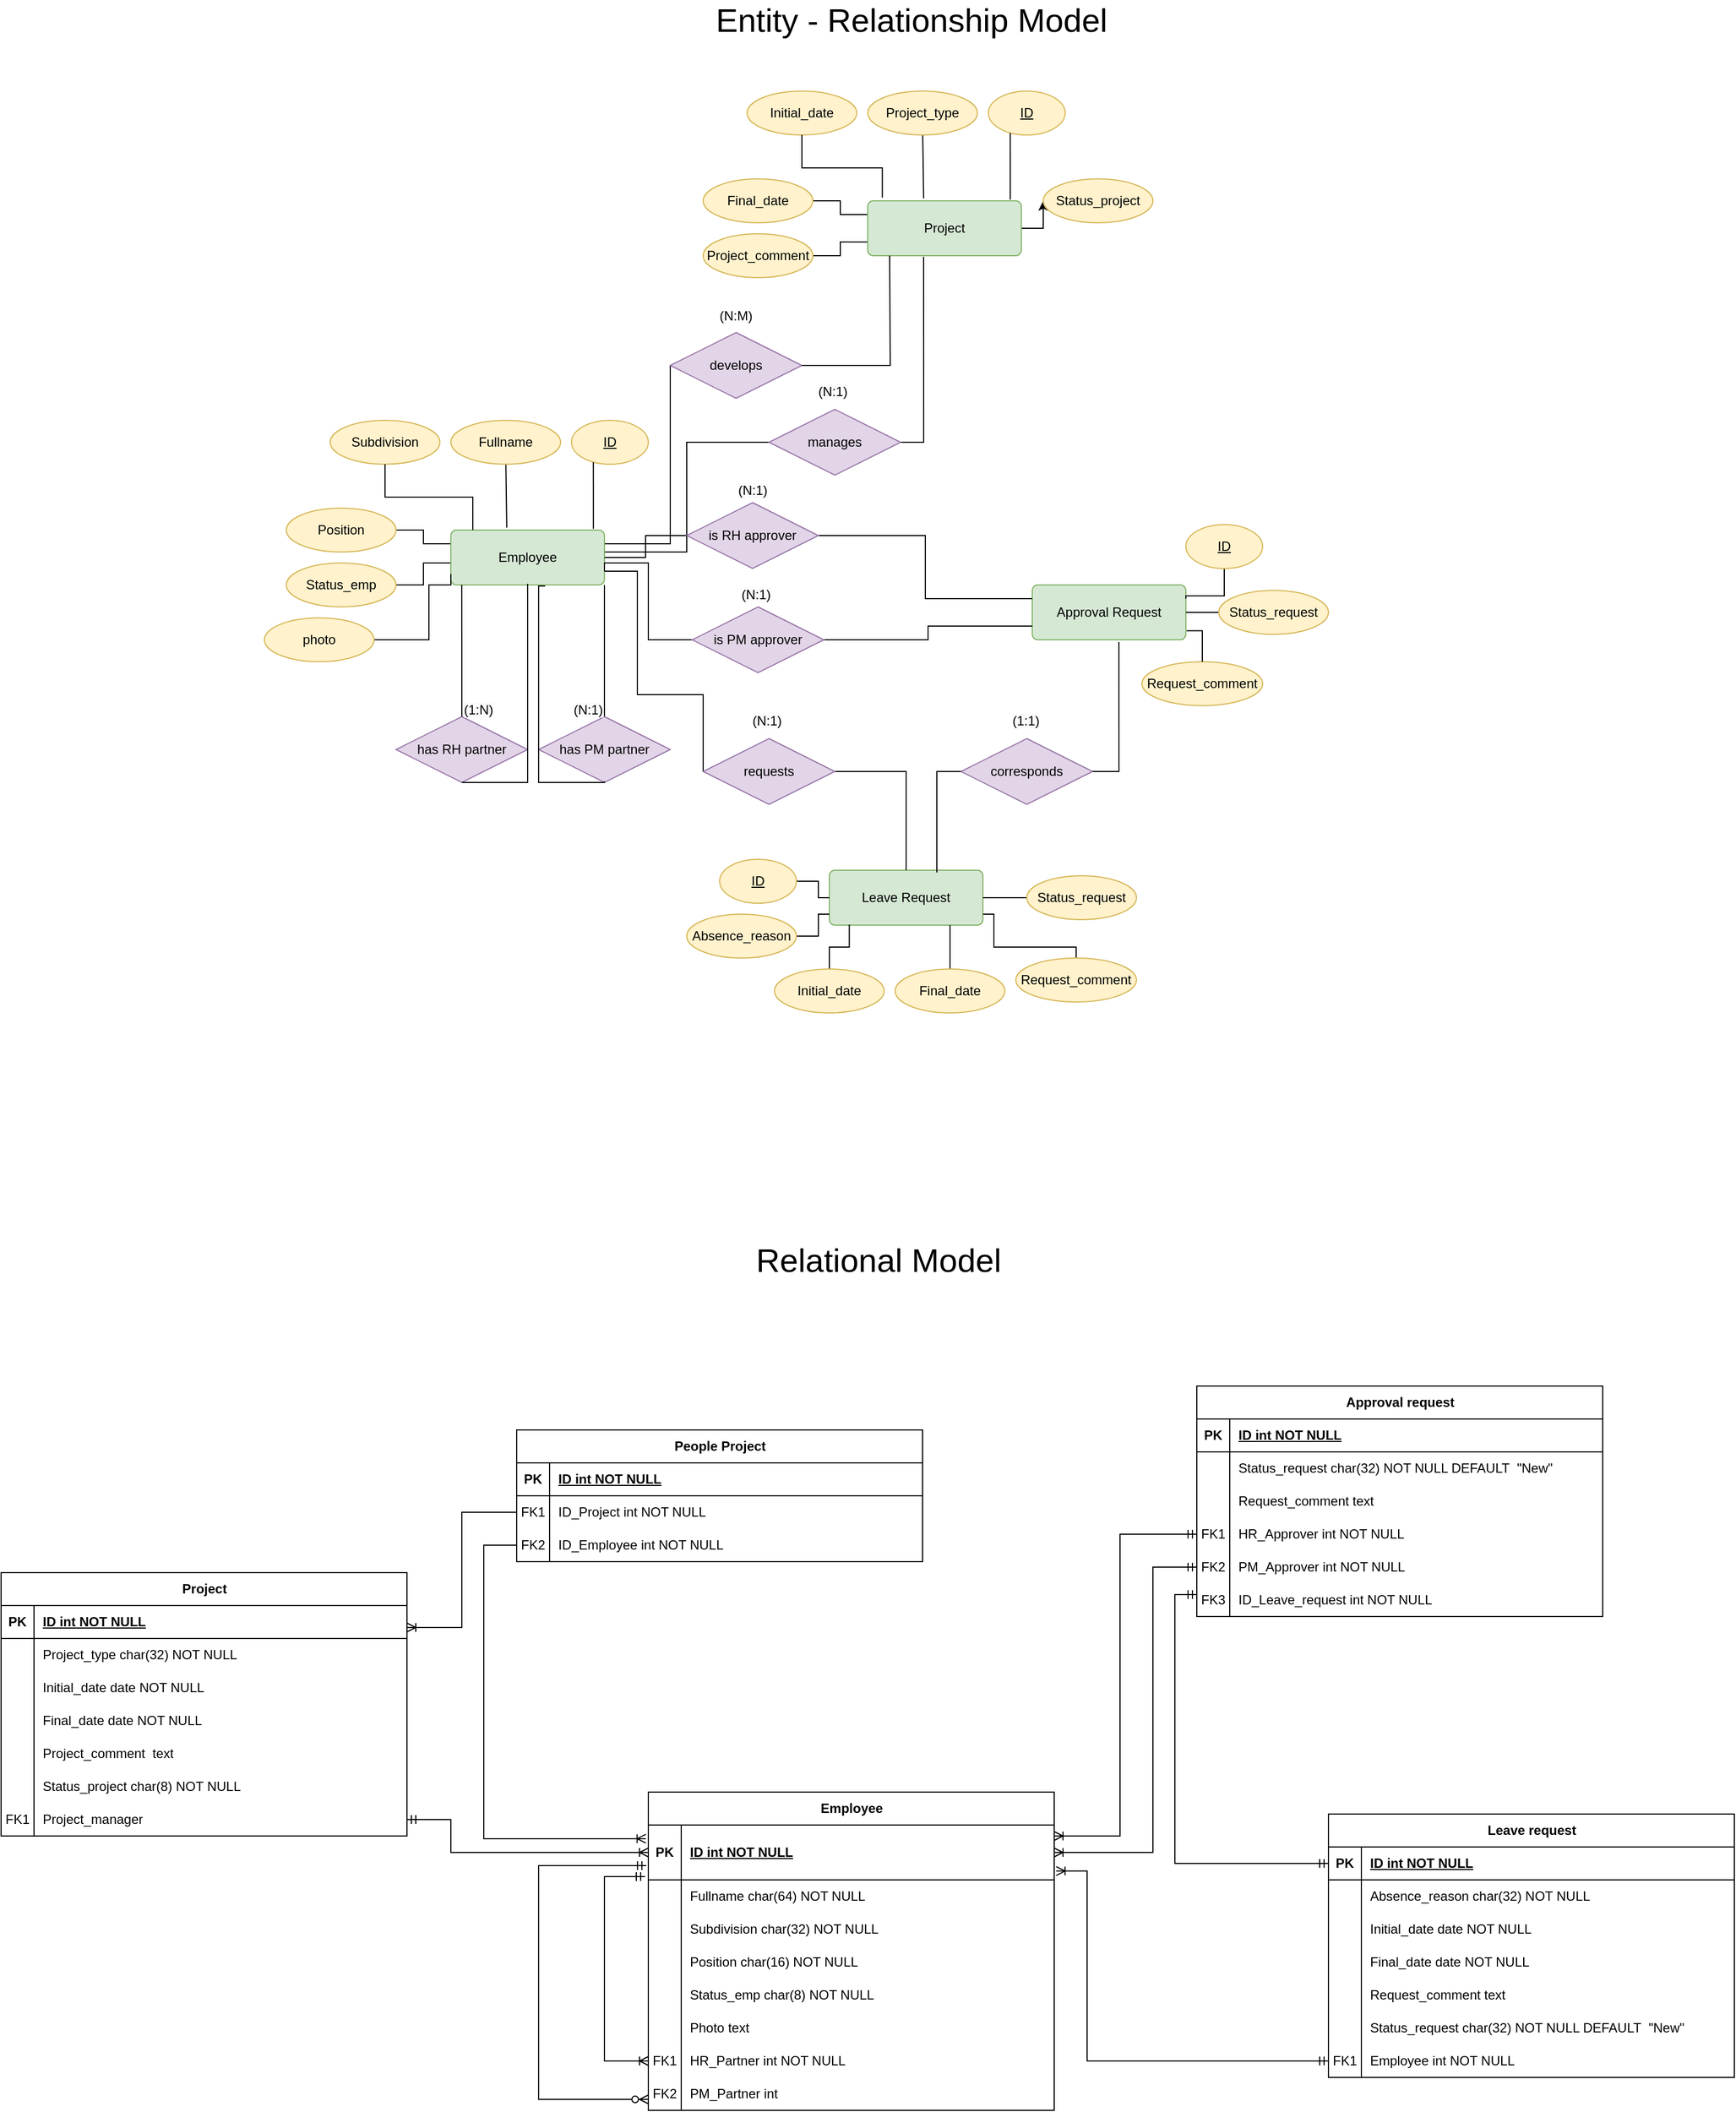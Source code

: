 <mxfile version="24.6.4" type="device">
  <diagram id="R2lEEEUBdFMjLlhIrx00" name="Page-1">
    <mxGraphModel dx="2868" dy="1672" grid="1" gridSize="10" guides="1" tooltips="1" connect="1" arrows="1" fold="1" page="1" pageScale="1" pageWidth="850" pageHeight="1100" math="0" shadow="0" extFonts="Permanent Marker^https://fonts.googleapis.com/css?family=Permanent+Marker">
      <root>
        <mxCell id="0" />
        <mxCell id="1" parent="0" />
        <mxCell id="n7h9JRADnUEoSd4SSdYF-36" value="Employee" style="shape=table;startSize=30;container=1;collapsible=1;childLayout=tableLayout;fixedRows=1;rowLines=0;fontStyle=1;align=center;resizeLast=1;html=1;" vertex="1" parent="1">
          <mxGeometry x="640" y="1670" width="370" height="290" as="geometry" />
        </mxCell>
        <mxCell id="n7h9JRADnUEoSd4SSdYF-37" value="" style="shape=tableRow;horizontal=0;startSize=0;swimlaneHead=0;swimlaneBody=0;fillColor=none;collapsible=0;dropTarget=0;points=[[0,0.5],[1,0.5]];portConstraint=eastwest;top=0;left=0;right=0;bottom=1;" vertex="1" parent="n7h9JRADnUEoSd4SSdYF-36">
          <mxGeometry y="30" width="370" height="50" as="geometry" />
        </mxCell>
        <mxCell id="n7h9JRADnUEoSd4SSdYF-38" value="PK" style="shape=partialRectangle;connectable=0;fillColor=none;top=0;left=0;bottom=0;right=0;fontStyle=1;overflow=hidden;whiteSpace=wrap;html=1;" vertex="1" parent="n7h9JRADnUEoSd4SSdYF-37">
          <mxGeometry width="30" height="50" as="geometry">
            <mxRectangle width="30" height="50" as="alternateBounds" />
          </mxGeometry>
        </mxCell>
        <mxCell id="n7h9JRADnUEoSd4SSdYF-39" value="ID int NOT NULL" style="shape=partialRectangle;connectable=0;fillColor=none;top=0;left=0;bottom=0;right=0;align=left;spacingLeft=6;fontStyle=5;overflow=hidden;whiteSpace=wrap;html=1;" vertex="1" parent="n7h9JRADnUEoSd4SSdYF-37">
          <mxGeometry x="30" width="340" height="50" as="geometry">
            <mxRectangle width="340" height="50" as="alternateBounds" />
          </mxGeometry>
        </mxCell>
        <mxCell id="n7h9JRADnUEoSd4SSdYF-40" value="" style="shape=tableRow;horizontal=0;startSize=0;swimlaneHead=0;swimlaneBody=0;fillColor=none;collapsible=0;dropTarget=0;points=[[0,0.5],[1,0.5]];portConstraint=eastwest;top=0;left=0;right=0;bottom=0;" vertex="1" parent="n7h9JRADnUEoSd4SSdYF-36">
          <mxGeometry y="80" width="370" height="30" as="geometry" />
        </mxCell>
        <mxCell id="n7h9JRADnUEoSd4SSdYF-41" value="" style="shape=partialRectangle;connectable=0;fillColor=none;top=0;left=0;bottom=0;right=0;editable=1;overflow=hidden;whiteSpace=wrap;html=1;" vertex="1" parent="n7h9JRADnUEoSd4SSdYF-40">
          <mxGeometry width="30" height="30" as="geometry">
            <mxRectangle width="30" height="30" as="alternateBounds" />
          </mxGeometry>
        </mxCell>
        <mxCell id="n7h9JRADnUEoSd4SSdYF-42" value="Fullname char(64) NOT NULL" style="shape=partialRectangle;connectable=0;fillColor=none;top=0;left=0;bottom=0;right=0;align=left;spacingLeft=6;overflow=hidden;whiteSpace=wrap;html=1;" vertex="1" parent="n7h9JRADnUEoSd4SSdYF-40">
          <mxGeometry x="30" width="340" height="30" as="geometry">
            <mxRectangle width="340" height="30" as="alternateBounds" />
          </mxGeometry>
        </mxCell>
        <mxCell id="n7h9JRADnUEoSd4SSdYF-43" value="" style="shape=tableRow;horizontal=0;startSize=0;swimlaneHead=0;swimlaneBody=0;fillColor=none;collapsible=0;dropTarget=0;points=[[0,0.5],[1,0.5]];portConstraint=eastwest;top=0;left=0;right=0;bottom=0;" vertex="1" parent="n7h9JRADnUEoSd4SSdYF-36">
          <mxGeometry y="110" width="370" height="30" as="geometry" />
        </mxCell>
        <mxCell id="n7h9JRADnUEoSd4SSdYF-44" value="" style="shape=partialRectangle;connectable=0;fillColor=none;top=0;left=0;bottom=0;right=0;editable=1;overflow=hidden;whiteSpace=wrap;html=1;" vertex="1" parent="n7h9JRADnUEoSd4SSdYF-43">
          <mxGeometry width="30" height="30" as="geometry">
            <mxRectangle width="30" height="30" as="alternateBounds" />
          </mxGeometry>
        </mxCell>
        <mxCell id="n7h9JRADnUEoSd4SSdYF-45" value="Subdivision char(32) NOT NULL" style="shape=partialRectangle;connectable=0;fillColor=none;top=0;left=0;bottom=0;right=0;align=left;spacingLeft=6;overflow=hidden;whiteSpace=wrap;html=1;" vertex="1" parent="n7h9JRADnUEoSd4SSdYF-43">
          <mxGeometry x="30" width="340" height="30" as="geometry">
            <mxRectangle width="340" height="30" as="alternateBounds" />
          </mxGeometry>
        </mxCell>
        <mxCell id="n7h9JRADnUEoSd4SSdYF-46" value="" style="shape=tableRow;horizontal=0;startSize=0;swimlaneHead=0;swimlaneBody=0;fillColor=none;collapsible=0;dropTarget=0;points=[[0,0.5],[1,0.5]];portConstraint=eastwest;top=0;left=0;right=0;bottom=0;" vertex="1" parent="n7h9JRADnUEoSd4SSdYF-36">
          <mxGeometry y="140" width="370" height="30" as="geometry" />
        </mxCell>
        <mxCell id="n7h9JRADnUEoSd4SSdYF-47" value="" style="shape=partialRectangle;connectable=0;fillColor=none;top=0;left=0;bottom=0;right=0;editable=1;overflow=hidden;whiteSpace=wrap;html=1;" vertex="1" parent="n7h9JRADnUEoSd4SSdYF-46">
          <mxGeometry width="30" height="30" as="geometry">
            <mxRectangle width="30" height="30" as="alternateBounds" />
          </mxGeometry>
        </mxCell>
        <mxCell id="n7h9JRADnUEoSd4SSdYF-48" value="Position char(16) NOT NULL" style="shape=partialRectangle;connectable=0;fillColor=none;top=0;left=0;bottom=0;right=0;align=left;spacingLeft=6;overflow=hidden;whiteSpace=wrap;html=1;" vertex="1" parent="n7h9JRADnUEoSd4SSdYF-46">
          <mxGeometry x="30" width="340" height="30" as="geometry">
            <mxRectangle width="340" height="30" as="alternateBounds" />
          </mxGeometry>
        </mxCell>
        <mxCell id="n7h9JRADnUEoSd4SSdYF-49" style="shape=tableRow;horizontal=0;startSize=0;swimlaneHead=0;swimlaneBody=0;fillColor=none;collapsible=0;dropTarget=0;points=[[0,0.5],[1,0.5]];portConstraint=eastwest;top=0;left=0;right=0;bottom=0;" vertex="1" parent="n7h9JRADnUEoSd4SSdYF-36">
          <mxGeometry y="170" width="370" height="30" as="geometry" />
        </mxCell>
        <mxCell id="n7h9JRADnUEoSd4SSdYF-50" style="shape=partialRectangle;connectable=0;fillColor=none;top=0;left=0;bottom=0;right=0;editable=1;overflow=hidden;whiteSpace=wrap;html=1;" vertex="1" parent="n7h9JRADnUEoSd4SSdYF-49">
          <mxGeometry width="30" height="30" as="geometry">
            <mxRectangle width="30" height="30" as="alternateBounds" />
          </mxGeometry>
        </mxCell>
        <mxCell id="n7h9JRADnUEoSd4SSdYF-51" value="Status_emp char(8) NOT NULL" style="shape=partialRectangle;connectable=0;fillColor=none;top=0;left=0;bottom=0;right=0;align=left;spacingLeft=6;overflow=hidden;whiteSpace=wrap;html=1;" vertex="1" parent="n7h9JRADnUEoSd4SSdYF-49">
          <mxGeometry x="30" width="340" height="30" as="geometry">
            <mxRectangle width="340" height="30" as="alternateBounds" />
          </mxGeometry>
        </mxCell>
        <mxCell id="n7h9JRADnUEoSd4SSdYF-52" style="shape=tableRow;horizontal=0;startSize=0;swimlaneHead=0;swimlaneBody=0;fillColor=none;collapsible=0;dropTarget=0;points=[[0,0.5],[1,0.5]];portConstraint=eastwest;top=0;left=0;right=0;bottom=0;" vertex="1" parent="n7h9JRADnUEoSd4SSdYF-36">
          <mxGeometry y="200" width="370" height="30" as="geometry" />
        </mxCell>
        <mxCell id="n7h9JRADnUEoSd4SSdYF-53" style="shape=partialRectangle;connectable=0;fillColor=none;top=0;left=0;bottom=0;right=0;editable=1;overflow=hidden;whiteSpace=wrap;html=1;" vertex="1" parent="n7h9JRADnUEoSd4SSdYF-52">
          <mxGeometry width="30" height="30" as="geometry">
            <mxRectangle width="30" height="30" as="alternateBounds" />
          </mxGeometry>
        </mxCell>
        <mxCell id="n7h9JRADnUEoSd4SSdYF-54" value="Photo text" style="shape=partialRectangle;connectable=0;fillColor=none;top=0;left=0;bottom=0;right=0;align=left;spacingLeft=6;overflow=hidden;whiteSpace=wrap;html=1;" vertex="1" parent="n7h9JRADnUEoSd4SSdYF-52">
          <mxGeometry x="30" width="340" height="30" as="geometry">
            <mxRectangle width="340" height="30" as="alternateBounds" />
          </mxGeometry>
        </mxCell>
        <mxCell id="n7h9JRADnUEoSd4SSdYF-55" style="shape=tableRow;horizontal=0;startSize=0;swimlaneHead=0;swimlaneBody=0;fillColor=none;collapsible=0;dropTarget=0;points=[[0,0.5],[1,0.5]];portConstraint=eastwest;top=0;left=0;right=0;bottom=0;" vertex="1" parent="n7h9JRADnUEoSd4SSdYF-36">
          <mxGeometry y="230" width="370" height="30" as="geometry" />
        </mxCell>
        <mxCell id="n7h9JRADnUEoSd4SSdYF-56" value="FK1" style="shape=partialRectangle;connectable=0;fillColor=none;top=0;left=0;bottom=0;right=0;editable=1;overflow=hidden;whiteSpace=wrap;html=1;" vertex="1" parent="n7h9JRADnUEoSd4SSdYF-55">
          <mxGeometry width="30" height="30" as="geometry">
            <mxRectangle width="30" height="30" as="alternateBounds" />
          </mxGeometry>
        </mxCell>
        <mxCell id="n7h9JRADnUEoSd4SSdYF-57" value="HR_Partner int NOT NULL" style="shape=partialRectangle;connectable=0;fillColor=none;top=0;left=0;bottom=0;right=0;align=left;spacingLeft=6;overflow=hidden;whiteSpace=wrap;html=1;" vertex="1" parent="n7h9JRADnUEoSd4SSdYF-55">
          <mxGeometry x="30" width="340" height="30" as="geometry">
            <mxRectangle width="340" height="30" as="alternateBounds" />
          </mxGeometry>
        </mxCell>
        <mxCell id="n7h9JRADnUEoSd4SSdYF-58" style="shape=tableRow;horizontal=0;startSize=0;swimlaneHead=0;swimlaneBody=0;fillColor=none;collapsible=0;dropTarget=0;points=[[0,0.5],[1,0.5]];portConstraint=eastwest;top=0;left=0;right=0;bottom=0;" vertex="1" parent="n7h9JRADnUEoSd4SSdYF-36">
          <mxGeometry y="260" width="370" height="30" as="geometry" />
        </mxCell>
        <mxCell id="n7h9JRADnUEoSd4SSdYF-59" value="FK2" style="shape=partialRectangle;connectable=0;fillColor=none;top=0;left=0;bottom=0;right=0;editable=1;overflow=hidden;whiteSpace=wrap;html=1;" vertex="1" parent="n7h9JRADnUEoSd4SSdYF-58">
          <mxGeometry width="30" height="30" as="geometry">
            <mxRectangle width="30" height="30" as="alternateBounds" />
          </mxGeometry>
        </mxCell>
        <mxCell id="n7h9JRADnUEoSd4SSdYF-60" value="PM_Partner int&amp;nbsp;" style="shape=partialRectangle;connectable=0;fillColor=none;top=0;left=0;bottom=0;right=0;align=left;spacingLeft=6;overflow=hidden;whiteSpace=wrap;html=1;" vertex="1" parent="n7h9JRADnUEoSd4SSdYF-58">
          <mxGeometry x="30" width="340" height="30" as="geometry">
            <mxRectangle width="340" height="30" as="alternateBounds" />
          </mxGeometry>
        </mxCell>
        <mxCell id="n7h9JRADnUEoSd4SSdYF-228" value="" style="edgeStyle=orthogonalEdgeStyle;fontSize=12;html=1;endArrow=ERoneToMany;startArrow=ERmandOne;rounded=0;entryX=0;entryY=0.5;entryDx=0;entryDy=0;exitX=-0.008;exitY=-0.1;exitDx=0;exitDy=0;exitPerimeter=0;endFill=0;" edge="1" parent="n7h9JRADnUEoSd4SSdYF-36" source="n7h9JRADnUEoSd4SSdYF-40" target="n7h9JRADnUEoSd4SSdYF-55">
          <mxGeometry width="100" height="100" relative="1" as="geometry">
            <mxPoint x="-100" y="150" as="sourcePoint" />
            <mxPoint y="250" as="targetPoint" />
            <Array as="points">
              <mxPoint x="-40" y="77" />
              <mxPoint x="-40" y="245" />
            </Array>
          </mxGeometry>
        </mxCell>
        <mxCell id="n7h9JRADnUEoSd4SSdYF-64" value="Leave request" style="shape=table;startSize=30;container=1;collapsible=1;childLayout=tableLayout;fixedRows=1;rowLines=0;fontStyle=1;align=center;resizeLast=1;html=1;" vertex="1" parent="1">
          <mxGeometry x="1260" y="1690" width="370" height="240" as="geometry" />
        </mxCell>
        <mxCell id="n7h9JRADnUEoSd4SSdYF-65" value="" style="shape=tableRow;horizontal=0;startSize=0;swimlaneHead=0;swimlaneBody=0;fillColor=none;collapsible=0;dropTarget=0;points=[[0,0.5],[1,0.5]];portConstraint=eastwest;top=0;left=0;right=0;bottom=1;" vertex="1" parent="n7h9JRADnUEoSd4SSdYF-64">
          <mxGeometry y="30" width="370" height="30" as="geometry" />
        </mxCell>
        <mxCell id="n7h9JRADnUEoSd4SSdYF-66" value="PK" style="shape=partialRectangle;connectable=0;fillColor=none;top=0;left=0;bottom=0;right=0;fontStyle=1;overflow=hidden;whiteSpace=wrap;html=1;" vertex="1" parent="n7h9JRADnUEoSd4SSdYF-65">
          <mxGeometry width="30" height="30" as="geometry">
            <mxRectangle width="30" height="30" as="alternateBounds" />
          </mxGeometry>
        </mxCell>
        <mxCell id="n7h9JRADnUEoSd4SSdYF-67" value="ID int NOT NULL" style="shape=partialRectangle;connectable=0;fillColor=none;top=0;left=0;bottom=0;right=0;align=left;spacingLeft=6;fontStyle=5;overflow=hidden;whiteSpace=wrap;html=1;" vertex="1" parent="n7h9JRADnUEoSd4SSdYF-65">
          <mxGeometry x="30" width="340" height="30" as="geometry">
            <mxRectangle width="340" height="30" as="alternateBounds" />
          </mxGeometry>
        </mxCell>
        <mxCell id="n7h9JRADnUEoSd4SSdYF-68" value="" style="shape=tableRow;horizontal=0;startSize=0;swimlaneHead=0;swimlaneBody=0;fillColor=none;collapsible=0;dropTarget=0;points=[[0,0.5],[1,0.5]];portConstraint=eastwest;top=0;left=0;right=0;bottom=0;" vertex="1" parent="n7h9JRADnUEoSd4SSdYF-64">
          <mxGeometry y="60" width="370" height="30" as="geometry" />
        </mxCell>
        <mxCell id="n7h9JRADnUEoSd4SSdYF-69" value="" style="shape=partialRectangle;connectable=0;fillColor=none;top=0;left=0;bottom=0;right=0;editable=1;overflow=hidden;whiteSpace=wrap;html=1;" vertex="1" parent="n7h9JRADnUEoSd4SSdYF-68">
          <mxGeometry width="30" height="30" as="geometry">
            <mxRectangle width="30" height="30" as="alternateBounds" />
          </mxGeometry>
        </mxCell>
        <mxCell id="n7h9JRADnUEoSd4SSdYF-70" value="Absence_reason char(32) NOT NULL" style="shape=partialRectangle;connectable=0;fillColor=none;top=0;left=0;bottom=0;right=0;align=left;spacingLeft=6;overflow=hidden;whiteSpace=wrap;html=1;" vertex="1" parent="n7h9JRADnUEoSd4SSdYF-68">
          <mxGeometry x="30" width="340" height="30" as="geometry">
            <mxRectangle width="340" height="30" as="alternateBounds" />
          </mxGeometry>
        </mxCell>
        <mxCell id="n7h9JRADnUEoSd4SSdYF-71" value="" style="shape=tableRow;horizontal=0;startSize=0;swimlaneHead=0;swimlaneBody=0;fillColor=none;collapsible=0;dropTarget=0;points=[[0,0.5],[1,0.5]];portConstraint=eastwest;top=0;left=0;right=0;bottom=0;" vertex="1" parent="n7h9JRADnUEoSd4SSdYF-64">
          <mxGeometry y="90" width="370" height="30" as="geometry" />
        </mxCell>
        <mxCell id="n7h9JRADnUEoSd4SSdYF-72" value="" style="shape=partialRectangle;connectable=0;fillColor=none;top=0;left=0;bottom=0;right=0;editable=1;overflow=hidden;whiteSpace=wrap;html=1;" vertex="1" parent="n7h9JRADnUEoSd4SSdYF-71">
          <mxGeometry width="30" height="30" as="geometry">
            <mxRectangle width="30" height="30" as="alternateBounds" />
          </mxGeometry>
        </mxCell>
        <mxCell id="n7h9JRADnUEoSd4SSdYF-73" value="Initial_date date NOT NULL" style="shape=partialRectangle;connectable=0;fillColor=none;top=0;left=0;bottom=0;right=0;align=left;spacingLeft=6;overflow=hidden;whiteSpace=wrap;html=1;" vertex="1" parent="n7h9JRADnUEoSd4SSdYF-71">
          <mxGeometry x="30" width="340" height="30" as="geometry">
            <mxRectangle width="340" height="30" as="alternateBounds" />
          </mxGeometry>
        </mxCell>
        <mxCell id="n7h9JRADnUEoSd4SSdYF-74" value="" style="shape=tableRow;horizontal=0;startSize=0;swimlaneHead=0;swimlaneBody=0;fillColor=none;collapsible=0;dropTarget=0;points=[[0,0.5],[1,0.5]];portConstraint=eastwest;top=0;left=0;right=0;bottom=0;" vertex="1" parent="n7h9JRADnUEoSd4SSdYF-64">
          <mxGeometry y="120" width="370" height="30" as="geometry" />
        </mxCell>
        <mxCell id="n7h9JRADnUEoSd4SSdYF-75" value="" style="shape=partialRectangle;connectable=0;fillColor=none;top=0;left=0;bottom=0;right=0;editable=1;overflow=hidden;whiteSpace=wrap;html=1;" vertex="1" parent="n7h9JRADnUEoSd4SSdYF-74">
          <mxGeometry width="30" height="30" as="geometry">
            <mxRectangle width="30" height="30" as="alternateBounds" />
          </mxGeometry>
        </mxCell>
        <mxCell id="n7h9JRADnUEoSd4SSdYF-76" value="Final_date date NOT NULL" style="shape=partialRectangle;connectable=0;fillColor=none;top=0;left=0;bottom=0;right=0;align=left;spacingLeft=6;overflow=hidden;whiteSpace=wrap;html=1;" vertex="1" parent="n7h9JRADnUEoSd4SSdYF-74">
          <mxGeometry x="30" width="340" height="30" as="geometry">
            <mxRectangle width="340" height="30" as="alternateBounds" />
          </mxGeometry>
        </mxCell>
        <mxCell id="n7h9JRADnUEoSd4SSdYF-77" style="shape=tableRow;horizontal=0;startSize=0;swimlaneHead=0;swimlaneBody=0;fillColor=none;collapsible=0;dropTarget=0;points=[[0,0.5],[1,0.5]];portConstraint=eastwest;top=0;left=0;right=0;bottom=0;" vertex="1" parent="n7h9JRADnUEoSd4SSdYF-64">
          <mxGeometry y="150" width="370" height="30" as="geometry" />
        </mxCell>
        <mxCell id="n7h9JRADnUEoSd4SSdYF-78" style="shape=partialRectangle;connectable=0;fillColor=none;top=0;left=0;bottom=0;right=0;editable=1;overflow=hidden;whiteSpace=wrap;html=1;" vertex="1" parent="n7h9JRADnUEoSd4SSdYF-77">
          <mxGeometry width="30" height="30" as="geometry">
            <mxRectangle width="30" height="30" as="alternateBounds" />
          </mxGeometry>
        </mxCell>
        <mxCell id="n7h9JRADnUEoSd4SSdYF-79" value="Request_comment text&amp;nbsp;" style="shape=partialRectangle;connectable=0;fillColor=none;top=0;left=0;bottom=0;right=0;align=left;spacingLeft=6;overflow=hidden;whiteSpace=wrap;html=1;" vertex="1" parent="n7h9JRADnUEoSd4SSdYF-77">
          <mxGeometry x="30" width="340" height="30" as="geometry">
            <mxRectangle width="340" height="30" as="alternateBounds" />
          </mxGeometry>
        </mxCell>
        <mxCell id="n7h9JRADnUEoSd4SSdYF-80" style="shape=tableRow;horizontal=0;startSize=0;swimlaneHead=0;swimlaneBody=0;fillColor=none;collapsible=0;dropTarget=0;points=[[0,0.5],[1,0.5]];portConstraint=eastwest;top=0;left=0;right=0;bottom=0;" vertex="1" parent="n7h9JRADnUEoSd4SSdYF-64">
          <mxGeometry y="180" width="370" height="30" as="geometry" />
        </mxCell>
        <mxCell id="n7h9JRADnUEoSd4SSdYF-81" style="shape=partialRectangle;connectable=0;fillColor=none;top=0;left=0;bottom=0;right=0;editable=1;overflow=hidden;whiteSpace=wrap;html=1;" vertex="1" parent="n7h9JRADnUEoSd4SSdYF-80">
          <mxGeometry width="30" height="30" as="geometry">
            <mxRectangle width="30" height="30" as="alternateBounds" />
          </mxGeometry>
        </mxCell>
        <mxCell id="n7h9JRADnUEoSd4SSdYF-82" value="Status_request char(32) NOT NULL DEFAULT&amp;nbsp; &quot;New&quot;" style="shape=partialRectangle;connectable=0;fillColor=none;top=0;left=0;bottom=0;right=0;align=left;spacingLeft=6;overflow=hidden;whiteSpace=wrap;html=1;" vertex="1" parent="n7h9JRADnUEoSd4SSdYF-80">
          <mxGeometry x="30" width="340" height="30" as="geometry">
            <mxRectangle width="340" height="30" as="alternateBounds" />
          </mxGeometry>
        </mxCell>
        <mxCell id="n7h9JRADnUEoSd4SSdYF-83" style="shape=tableRow;horizontal=0;startSize=0;swimlaneHead=0;swimlaneBody=0;fillColor=none;collapsible=0;dropTarget=0;points=[[0,0.5],[1,0.5]];portConstraint=eastwest;top=0;left=0;right=0;bottom=0;" vertex="1" parent="n7h9JRADnUEoSd4SSdYF-64">
          <mxGeometry y="210" width="370" height="30" as="geometry" />
        </mxCell>
        <mxCell id="n7h9JRADnUEoSd4SSdYF-84" value="FK1" style="shape=partialRectangle;connectable=0;fillColor=none;top=0;left=0;bottom=0;right=0;editable=1;overflow=hidden;whiteSpace=wrap;html=1;" vertex="1" parent="n7h9JRADnUEoSd4SSdYF-83">
          <mxGeometry width="30" height="30" as="geometry">
            <mxRectangle width="30" height="30" as="alternateBounds" />
          </mxGeometry>
        </mxCell>
        <mxCell id="n7h9JRADnUEoSd4SSdYF-85" value="Employee int NOT NULL" style="shape=partialRectangle;connectable=0;fillColor=none;top=0;left=0;bottom=0;right=0;align=left;spacingLeft=6;overflow=hidden;whiteSpace=wrap;html=1;" vertex="1" parent="n7h9JRADnUEoSd4SSdYF-83">
          <mxGeometry x="30" width="340" height="30" as="geometry">
            <mxRectangle width="340" height="30" as="alternateBounds" />
          </mxGeometry>
        </mxCell>
        <mxCell id="n7h9JRADnUEoSd4SSdYF-140" value="Approval request" style="shape=table;startSize=30;container=1;collapsible=1;childLayout=tableLayout;fixedRows=1;rowLines=0;fontStyle=1;align=center;resizeLast=1;html=1;" vertex="1" parent="1">
          <mxGeometry x="1140" y="1300" width="370" height="210" as="geometry" />
        </mxCell>
        <mxCell id="n7h9JRADnUEoSd4SSdYF-141" value="" style="shape=tableRow;horizontal=0;startSize=0;swimlaneHead=0;swimlaneBody=0;fillColor=none;collapsible=0;dropTarget=0;points=[[0,0.5],[1,0.5]];portConstraint=eastwest;top=0;left=0;right=0;bottom=1;" vertex="1" parent="n7h9JRADnUEoSd4SSdYF-140">
          <mxGeometry y="30" width="370" height="30" as="geometry" />
        </mxCell>
        <mxCell id="n7h9JRADnUEoSd4SSdYF-142" value="PK" style="shape=partialRectangle;connectable=0;fillColor=none;top=0;left=0;bottom=0;right=0;fontStyle=1;overflow=hidden;whiteSpace=wrap;html=1;" vertex="1" parent="n7h9JRADnUEoSd4SSdYF-141">
          <mxGeometry width="30" height="30" as="geometry">
            <mxRectangle width="30" height="30" as="alternateBounds" />
          </mxGeometry>
        </mxCell>
        <mxCell id="n7h9JRADnUEoSd4SSdYF-143" value="ID int NOT NULL" style="shape=partialRectangle;connectable=0;fillColor=none;top=0;left=0;bottom=0;right=0;align=left;spacingLeft=6;fontStyle=5;overflow=hidden;whiteSpace=wrap;html=1;" vertex="1" parent="n7h9JRADnUEoSd4SSdYF-141">
          <mxGeometry x="30" width="340" height="30" as="geometry">
            <mxRectangle width="340" height="30" as="alternateBounds" />
          </mxGeometry>
        </mxCell>
        <mxCell id="n7h9JRADnUEoSd4SSdYF-144" value="" style="shape=tableRow;horizontal=0;startSize=0;swimlaneHead=0;swimlaneBody=0;fillColor=none;collapsible=0;dropTarget=0;points=[[0,0.5],[1,0.5]];portConstraint=eastwest;top=0;left=0;right=0;bottom=0;" vertex="1" parent="n7h9JRADnUEoSd4SSdYF-140">
          <mxGeometry y="60" width="370" height="30" as="geometry" />
        </mxCell>
        <mxCell id="n7h9JRADnUEoSd4SSdYF-145" value="" style="shape=partialRectangle;connectable=0;fillColor=none;top=0;left=0;bottom=0;right=0;editable=1;overflow=hidden;whiteSpace=wrap;html=1;" vertex="1" parent="n7h9JRADnUEoSd4SSdYF-144">
          <mxGeometry width="30" height="30" as="geometry">
            <mxRectangle width="30" height="30" as="alternateBounds" />
          </mxGeometry>
        </mxCell>
        <mxCell id="n7h9JRADnUEoSd4SSdYF-146" value="Status_request char(32) NOT NULL DEFAULT&amp;nbsp; &quot;New&quot;" style="shape=partialRectangle;connectable=0;fillColor=none;top=0;left=0;bottom=0;right=0;align=left;spacingLeft=6;overflow=hidden;whiteSpace=wrap;html=1;" vertex="1" parent="n7h9JRADnUEoSd4SSdYF-144">
          <mxGeometry x="30" width="340" height="30" as="geometry">
            <mxRectangle width="340" height="30" as="alternateBounds" />
          </mxGeometry>
        </mxCell>
        <mxCell id="n7h9JRADnUEoSd4SSdYF-147" value="" style="shape=tableRow;horizontal=0;startSize=0;swimlaneHead=0;swimlaneBody=0;fillColor=none;collapsible=0;dropTarget=0;points=[[0,0.5],[1,0.5]];portConstraint=eastwest;top=0;left=0;right=0;bottom=0;" vertex="1" parent="n7h9JRADnUEoSd4SSdYF-140">
          <mxGeometry y="90" width="370" height="30" as="geometry" />
        </mxCell>
        <mxCell id="n7h9JRADnUEoSd4SSdYF-148" value="" style="shape=partialRectangle;connectable=0;fillColor=none;top=0;left=0;bottom=0;right=0;editable=1;overflow=hidden;whiteSpace=wrap;html=1;" vertex="1" parent="n7h9JRADnUEoSd4SSdYF-147">
          <mxGeometry width="30" height="30" as="geometry">
            <mxRectangle width="30" height="30" as="alternateBounds" />
          </mxGeometry>
        </mxCell>
        <mxCell id="n7h9JRADnUEoSd4SSdYF-149" value="Request_comment text&amp;nbsp;" style="shape=partialRectangle;connectable=0;fillColor=none;top=0;left=0;bottom=0;right=0;align=left;spacingLeft=6;overflow=hidden;whiteSpace=wrap;html=1;" vertex="1" parent="n7h9JRADnUEoSd4SSdYF-147">
          <mxGeometry x="30" width="340" height="30" as="geometry">
            <mxRectangle width="340" height="30" as="alternateBounds" />
          </mxGeometry>
        </mxCell>
        <mxCell id="n7h9JRADnUEoSd4SSdYF-150" value="" style="shape=tableRow;horizontal=0;startSize=0;swimlaneHead=0;swimlaneBody=0;fillColor=none;collapsible=0;dropTarget=0;points=[[0,0.5],[1,0.5]];portConstraint=eastwest;top=0;left=0;right=0;bottom=0;" vertex="1" parent="n7h9JRADnUEoSd4SSdYF-140">
          <mxGeometry y="120" width="370" height="30" as="geometry" />
        </mxCell>
        <mxCell id="n7h9JRADnUEoSd4SSdYF-151" value="FK1" style="shape=partialRectangle;connectable=0;fillColor=none;top=0;left=0;bottom=0;right=0;editable=1;overflow=hidden;whiteSpace=wrap;html=1;" vertex="1" parent="n7h9JRADnUEoSd4SSdYF-150">
          <mxGeometry width="30" height="30" as="geometry">
            <mxRectangle width="30" height="30" as="alternateBounds" />
          </mxGeometry>
        </mxCell>
        <mxCell id="n7h9JRADnUEoSd4SSdYF-152" value="HR_Approver int NOT NULL" style="shape=partialRectangle;connectable=0;fillColor=none;top=0;left=0;bottom=0;right=0;align=left;spacingLeft=6;overflow=hidden;whiteSpace=wrap;html=1;" vertex="1" parent="n7h9JRADnUEoSd4SSdYF-150">
          <mxGeometry x="30" width="340" height="30" as="geometry">
            <mxRectangle width="340" height="30" as="alternateBounds" />
          </mxGeometry>
        </mxCell>
        <mxCell id="n7h9JRADnUEoSd4SSdYF-153" style="shape=tableRow;horizontal=0;startSize=0;swimlaneHead=0;swimlaneBody=0;fillColor=none;collapsible=0;dropTarget=0;points=[[0,0.5],[1,0.5]];portConstraint=eastwest;top=0;left=0;right=0;bottom=0;" vertex="1" parent="n7h9JRADnUEoSd4SSdYF-140">
          <mxGeometry y="150" width="370" height="30" as="geometry" />
        </mxCell>
        <mxCell id="n7h9JRADnUEoSd4SSdYF-154" value="FK2" style="shape=partialRectangle;connectable=0;fillColor=none;top=0;left=0;bottom=0;right=0;editable=1;overflow=hidden;whiteSpace=wrap;html=1;" vertex="1" parent="n7h9JRADnUEoSd4SSdYF-153">
          <mxGeometry width="30" height="30" as="geometry">
            <mxRectangle width="30" height="30" as="alternateBounds" />
          </mxGeometry>
        </mxCell>
        <mxCell id="n7h9JRADnUEoSd4SSdYF-155" value="PM_Approver int NOT NULL" style="shape=partialRectangle;connectable=0;fillColor=none;top=0;left=0;bottom=0;right=0;align=left;spacingLeft=6;overflow=hidden;whiteSpace=wrap;html=1;" vertex="1" parent="n7h9JRADnUEoSd4SSdYF-153">
          <mxGeometry x="30" width="340" height="30" as="geometry">
            <mxRectangle width="340" height="30" as="alternateBounds" />
          </mxGeometry>
        </mxCell>
        <mxCell id="n7h9JRADnUEoSd4SSdYF-156" style="shape=tableRow;horizontal=0;startSize=0;swimlaneHead=0;swimlaneBody=0;fillColor=none;collapsible=0;dropTarget=0;points=[[0,0.5],[1,0.5]];portConstraint=eastwest;top=0;left=0;right=0;bottom=0;" vertex="1" parent="n7h9JRADnUEoSd4SSdYF-140">
          <mxGeometry y="180" width="370" height="30" as="geometry" />
        </mxCell>
        <mxCell id="n7h9JRADnUEoSd4SSdYF-157" value="FK3" style="shape=partialRectangle;connectable=0;fillColor=none;top=0;left=0;bottom=0;right=0;editable=1;overflow=hidden;whiteSpace=wrap;html=1;" vertex="1" parent="n7h9JRADnUEoSd4SSdYF-156">
          <mxGeometry width="30" height="30" as="geometry">
            <mxRectangle width="30" height="30" as="alternateBounds" />
          </mxGeometry>
        </mxCell>
        <mxCell id="n7h9JRADnUEoSd4SSdYF-158" value="ID_Leave_request int NOT NULL" style="shape=partialRectangle;connectable=0;fillColor=none;top=0;left=0;bottom=0;right=0;align=left;spacingLeft=6;overflow=hidden;whiteSpace=wrap;html=1;" vertex="1" parent="n7h9JRADnUEoSd4SSdYF-156">
          <mxGeometry x="30" width="340" height="30" as="geometry">
            <mxRectangle width="340" height="30" as="alternateBounds" />
          </mxGeometry>
        </mxCell>
        <mxCell id="n7h9JRADnUEoSd4SSdYF-172" value="Project" style="shape=table;startSize=30;container=1;collapsible=1;childLayout=tableLayout;fixedRows=1;rowLines=0;fontStyle=1;align=center;resizeLast=1;html=1;" vertex="1" parent="1">
          <mxGeometry x="50" y="1470" width="370" height="240" as="geometry" />
        </mxCell>
        <mxCell id="n7h9JRADnUEoSd4SSdYF-173" value="" style="shape=tableRow;horizontal=0;startSize=0;swimlaneHead=0;swimlaneBody=0;fillColor=none;collapsible=0;dropTarget=0;points=[[0,0.5],[1,0.5]];portConstraint=eastwest;top=0;left=0;right=0;bottom=1;" vertex="1" parent="n7h9JRADnUEoSd4SSdYF-172">
          <mxGeometry y="30" width="370" height="30" as="geometry" />
        </mxCell>
        <mxCell id="n7h9JRADnUEoSd4SSdYF-174" value="PK" style="shape=partialRectangle;connectable=0;fillColor=none;top=0;left=0;bottom=0;right=0;fontStyle=1;overflow=hidden;whiteSpace=wrap;html=1;" vertex="1" parent="n7h9JRADnUEoSd4SSdYF-173">
          <mxGeometry width="30" height="30" as="geometry">
            <mxRectangle width="30" height="30" as="alternateBounds" />
          </mxGeometry>
        </mxCell>
        <mxCell id="n7h9JRADnUEoSd4SSdYF-175" value="ID int NOT NULL" style="shape=partialRectangle;connectable=0;fillColor=none;top=0;left=0;bottom=0;right=0;align=left;spacingLeft=6;fontStyle=5;overflow=hidden;whiteSpace=wrap;html=1;" vertex="1" parent="n7h9JRADnUEoSd4SSdYF-173">
          <mxGeometry x="30" width="340" height="30" as="geometry">
            <mxRectangle width="340" height="30" as="alternateBounds" />
          </mxGeometry>
        </mxCell>
        <mxCell id="n7h9JRADnUEoSd4SSdYF-176" value="" style="shape=tableRow;horizontal=0;startSize=0;swimlaneHead=0;swimlaneBody=0;fillColor=none;collapsible=0;dropTarget=0;points=[[0,0.5],[1,0.5]];portConstraint=eastwest;top=0;left=0;right=0;bottom=0;" vertex="1" parent="n7h9JRADnUEoSd4SSdYF-172">
          <mxGeometry y="60" width="370" height="30" as="geometry" />
        </mxCell>
        <mxCell id="n7h9JRADnUEoSd4SSdYF-177" value="" style="shape=partialRectangle;connectable=0;fillColor=none;top=0;left=0;bottom=0;right=0;editable=1;overflow=hidden;whiteSpace=wrap;html=1;" vertex="1" parent="n7h9JRADnUEoSd4SSdYF-176">
          <mxGeometry width="30" height="30" as="geometry">
            <mxRectangle width="30" height="30" as="alternateBounds" />
          </mxGeometry>
        </mxCell>
        <mxCell id="n7h9JRADnUEoSd4SSdYF-178" value="Project_type char(32) NOT NULL" style="shape=partialRectangle;connectable=0;fillColor=none;top=0;left=0;bottom=0;right=0;align=left;spacingLeft=6;overflow=hidden;whiteSpace=wrap;html=1;" vertex="1" parent="n7h9JRADnUEoSd4SSdYF-176">
          <mxGeometry x="30" width="340" height="30" as="geometry">
            <mxRectangle width="340" height="30" as="alternateBounds" />
          </mxGeometry>
        </mxCell>
        <mxCell id="n7h9JRADnUEoSd4SSdYF-179" value="" style="shape=tableRow;horizontal=0;startSize=0;swimlaneHead=0;swimlaneBody=0;fillColor=none;collapsible=0;dropTarget=0;points=[[0,0.5],[1,0.5]];portConstraint=eastwest;top=0;left=0;right=0;bottom=0;" vertex="1" parent="n7h9JRADnUEoSd4SSdYF-172">
          <mxGeometry y="90" width="370" height="30" as="geometry" />
        </mxCell>
        <mxCell id="n7h9JRADnUEoSd4SSdYF-180" value="" style="shape=partialRectangle;connectable=0;fillColor=none;top=0;left=0;bottom=0;right=0;editable=1;overflow=hidden;whiteSpace=wrap;html=1;" vertex="1" parent="n7h9JRADnUEoSd4SSdYF-179">
          <mxGeometry width="30" height="30" as="geometry">
            <mxRectangle width="30" height="30" as="alternateBounds" />
          </mxGeometry>
        </mxCell>
        <mxCell id="n7h9JRADnUEoSd4SSdYF-181" value="Initial_date date NOT NULL" style="shape=partialRectangle;connectable=0;fillColor=none;top=0;left=0;bottom=0;right=0;align=left;spacingLeft=6;overflow=hidden;whiteSpace=wrap;html=1;" vertex="1" parent="n7h9JRADnUEoSd4SSdYF-179">
          <mxGeometry x="30" width="340" height="30" as="geometry">
            <mxRectangle width="340" height="30" as="alternateBounds" />
          </mxGeometry>
        </mxCell>
        <mxCell id="n7h9JRADnUEoSd4SSdYF-182" value="" style="shape=tableRow;horizontal=0;startSize=0;swimlaneHead=0;swimlaneBody=0;fillColor=none;collapsible=0;dropTarget=0;points=[[0,0.5],[1,0.5]];portConstraint=eastwest;top=0;left=0;right=0;bottom=0;" vertex="1" parent="n7h9JRADnUEoSd4SSdYF-172">
          <mxGeometry y="120" width="370" height="30" as="geometry" />
        </mxCell>
        <mxCell id="n7h9JRADnUEoSd4SSdYF-183" value="" style="shape=partialRectangle;connectable=0;fillColor=none;top=0;left=0;bottom=0;right=0;editable=1;overflow=hidden;whiteSpace=wrap;html=1;" vertex="1" parent="n7h9JRADnUEoSd4SSdYF-182">
          <mxGeometry width="30" height="30" as="geometry">
            <mxRectangle width="30" height="30" as="alternateBounds" />
          </mxGeometry>
        </mxCell>
        <mxCell id="n7h9JRADnUEoSd4SSdYF-184" value="Final_date date NOT NULL" style="shape=partialRectangle;connectable=0;fillColor=none;top=0;left=0;bottom=0;right=0;align=left;spacingLeft=6;overflow=hidden;whiteSpace=wrap;html=1;" vertex="1" parent="n7h9JRADnUEoSd4SSdYF-182">
          <mxGeometry x="30" width="340" height="30" as="geometry">
            <mxRectangle width="340" height="30" as="alternateBounds" />
          </mxGeometry>
        </mxCell>
        <mxCell id="n7h9JRADnUEoSd4SSdYF-185" style="shape=tableRow;horizontal=0;startSize=0;swimlaneHead=0;swimlaneBody=0;fillColor=none;collapsible=0;dropTarget=0;points=[[0,0.5],[1,0.5]];portConstraint=eastwest;top=0;left=0;right=0;bottom=0;" vertex="1" parent="n7h9JRADnUEoSd4SSdYF-172">
          <mxGeometry y="150" width="370" height="30" as="geometry" />
        </mxCell>
        <mxCell id="n7h9JRADnUEoSd4SSdYF-186" value="" style="shape=partialRectangle;connectable=0;fillColor=none;top=0;left=0;bottom=0;right=0;editable=1;overflow=hidden;whiteSpace=wrap;html=1;" vertex="1" parent="n7h9JRADnUEoSd4SSdYF-185">
          <mxGeometry width="30" height="30" as="geometry">
            <mxRectangle width="30" height="30" as="alternateBounds" />
          </mxGeometry>
        </mxCell>
        <mxCell id="n7h9JRADnUEoSd4SSdYF-187" value="Project_comment&amp;nbsp; text" style="shape=partialRectangle;connectable=0;fillColor=none;top=0;left=0;bottom=0;right=0;align=left;spacingLeft=6;overflow=hidden;whiteSpace=wrap;html=1;" vertex="1" parent="n7h9JRADnUEoSd4SSdYF-185">
          <mxGeometry x="30" width="340" height="30" as="geometry">
            <mxRectangle width="340" height="30" as="alternateBounds" />
          </mxGeometry>
        </mxCell>
        <mxCell id="n7h9JRADnUEoSd4SSdYF-188" style="shape=tableRow;horizontal=0;startSize=0;swimlaneHead=0;swimlaneBody=0;fillColor=none;collapsible=0;dropTarget=0;points=[[0,0.5],[1,0.5]];portConstraint=eastwest;top=0;left=0;right=0;bottom=0;" vertex="1" parent="n7h9JRADnUEoSd4SSdYF-172">
          <mxGeometry y="180" width="370" height="30" as="geometry" />
        </mxCell>
        <mxCell id="n7h9JRADnUEoSd4SSdYF-189" value="" style="shape=partialRectangle;connectable=0;fillColor=none;top=0;left=0;bottom=0;right=0;editable=1;overflow=hidden;whiteSpace=wrap;html=1;" vertex="1" parent="n7h9JRADnUEoSd4SSdYF-188">
          <mxGeometry width="30" height="30" as="geometry">
            <mxRectangle width="30" height="30" as="alternateBounds" />
          </mxGeometry>
        </mxCell>
        <mxCell id="n7h9JRADnUEoSd4SSdYF-190" value="Status_project char(8) NOT NULL" style="shape=partialRectangle;connectable=0;fillColor=none;top=0;left=0;bottom=0;right=0;align=left;spacingLeft=6;overflow=hidden;whiteSpace=wrap;html=1;" vertex="1" parent="n7h9JRADnUEoSd4SSdYF-188">
          <mxGeometry x="30" width="340" height="30" as="geometry">
            <mxRectangle width="340" height="30" as="alternateBounds" />
          </mxGeometry>
        </mxCell>
        <mxCell id="n7h9JRADnUEoSd4SSdYF-191" style="shape=tableRow;horizontal=0;startSize=0;swimlaneHead=0;swimlaneBody=0;fillColor=none;collapsible=0;dropTarget=0;points=[[0,0.5],[1,0.5]];portConstraint=eastwest;top=0;left=0;right=0;bottom=0;" vertex="1" parent="n7h9JRADnUEoSd4SSdYF-172">
          <mxGeometry y="210" width="370" height="30" as="geometry" />
        </mxCell>
        <mxCell id="n7h9JRADnUEoSd4SSdYF-192" value="FK1" style="shape=partialRectangle;connectable=0;fillColor=none;top=0;left=0;bottom=0;right=0;editable=1;overflow=hidden;whiteSpace=wrap;html=1;" vertex="1" parent="n7h9JRADnUEoSd4SSdYF-191">
          <mxGeometry width="30" height="30" as="geometry">
            <mxRectangle width="30" height="30" as="alternateBounds" />
          </mxGeometry>
        </mxCell>
        <mxCell id="n7h9JRADnUEoSd4SSdYF-193" value="Project_manager" style="shape=partialRectangle;connectable=0;fillColor=none;top=0;left=0;bottom=0;right=0;align=left;spacingLeft=6;overflow=hidden;whiteSpace=wrap;html=1;" vertex="1" parent="n7h9JRADnUEoSd4SSdYF-191">
          <mxGeometry x="30" width="340" height="30" as="geometry">
            <mxRectangle width="340" height="30" as="alternateBounds" />
          </mxGeometry>
        </mxCell>
        <mxCell id="n7h9JRADnUEoSd4SSdYF-197" value="People Project" style="shape=table;startSize=30;container=1;collapsible=1;childLayout=tableLayout;fixedRows=1;rowLines=0;fontStyle=1;align=center;resizeLast=1;html=1;" vertex="1" parent="1">
          <mxGeometry x="520" y="1340" width="370" height="120" as="geometry" />
        </mxCell>
        <mxCell id="n7h9JRADnUEoSd4SSdYF-198" value="" style="shape=tableRow;horizontal=0;startSize=0;swimlaneHead=0;swimlaneBody=0;fillColor=none;collapsible=0;dropTarget=0;points=[[0,0.5],[1,0.5]];portConstraint=eastwest;top=0;left=0;right=0;bottom=1;" vertex="1" parent="n7h9JRADnUEoSd4SSdYF-197">
          <mxGeometry y="30" width="370" height="30" as="geometry" />
        </mxCell>
        <mxCell id="n7h9JRADnUEoSd4SSdYF-199" value="PK" style="shape=partialRectangle;connectable=0;fillColor=none;top=0;left=0;bottom=0;right=0;fontStyle=1;overflow=hidden;whiteSpace=wrap;html=1;" vertex="1" parent="n7h9JRADnUEoSd4SSdYF-198">
          <mxGeometry width="30" height="30" as="geometry">
            <mxRectangle width="30" height="30" as="alternateBounds" />
          </mxGeometry>
        </mxCell>
        <mxCell id="n7h9JRADnUEoSd4SSdYF-200" value="ID int NOT NULL" style="shape=partialRectangle;connectable=0;fillColor=none;top=0;left=0;bottom=0;right=0;align=left;spacingLeft=6;fontStyle=5;overflow=hidden;whiteSpace=wrap;html=1;" vertex="1" parent="n7h9JRADnUEoSd4SSdYF-198">
          <mxGeometry x="30" width="340" height="30" as="geometry">
            <mxRectangle width="340" height="30" as="alternateBounds" />
          </mxGeometry>
        </mxCell>
        <mxCell id="n7h9JRADnUEoSd4SSdYF-201" value="" style="shape=tableRow;horizontal=0;startSize=0;swimlaneHead=0;swimlaneBody=0;fillColor=none;collapsible=0;dropTarget=0;points=[[0,0.5],[1,0.5]];portConstraint=eastwest;top=0;left=0;right=0;bottom=0;" vertex="1" parent="n7h9JRADnUEoSd4SSdYF-197">
          <mxGeometry y="60" width="370" height="30" as="geometry" />
        </mxCell>
        <mxCell id="n7h9JRADnUEoSd4SSdYF-202" value="FK1" style="shape=partialRectangle;connectable=0;fillColor=none;top=0;left=0;bottom=0;right=0;editable=1;overflow=hidden;whiteSpace=wrap;html=1;" vertex="1" parent="n7h9JRADnUEoSd4SSdYF-201">
          <mxGeometry width="30" height="30" as="geometry">
            <mxRectangle width="30" height="30" as="alternateBounds" />
          </mxGeometry>
        </mxCell>
        <mxCell id="n7h9JRADnUEoSd4SSdYF-203" value="ID_Project int NOT NULL" style="shape=partialRectangle;connectable=0;fillColor=none;top=0;left=0;bottom=0;right=0;align=left;spacingLeft=6;overflow=hidden;whiteSpace=wrap;html=1;" vertex="1" parent="n7h9JRADnUEoSd4SSdYF-201">
          <mxGeometry x="30" width="340" height="30" as="geometry">
            <mxRectangle width="340" height="30" as="alternateBounds" />
          </mxGeometry>
        </mxCell>
        <mxCell id="n7h9JRADnUEoSd4SSdYF-204" value="" style="shape=tableRow;horizontal=0;startSize=0;swimlaneHead=0;swimlaneBody=0;fillColor=none;collapsible=0;dropTarget=0;points=[[0,0.5],[1,0.5]];portConstraint=eastwest;top=0;left=0;right=0;bottom=0;" vertex="1" parent="n7h9JRADnUEoSd4SSdYF-197">
          <mxGeometry y="90" width="370" height="30" as="geometry" />
        </mxCell>
        <mxCell id="n7h9JRADnUEoSd4SSdYF-205" value="FK2" style="shape=partialRectangle;connectable=0;fillColor=none;top=0;left=0;bottom=0;right=0;editable=1;overflow=hidden;whiteSpace=wrap;html=1;" vertex="1" parent="n7h9JRADnUEoSd4SSdYF-204">
          <mxGeometry width="30" height="30" as="geometry">
            <mxRectangle width="30" height="30" as="alternateBounds" />
          </mxGeometry>
        </mxCell>
        <mxCell id="n7h9JRADnUEoSd4SSdYF-206" value="ID_Employee int NOT NULL" style="shape=partialRectangle;connectable=0;fillColor=none;top=0;left=0;bottom=0;right=0;align=left;spacingLeft=6;overflow=hidden;whiteSpace=wrap;html=1;" vertex="1" parent="n7h9JRADnUEoSd4SSdYF-204">
          <mxGeometry x="30" width="340" height="30" as="geometry">
            <mxRectangle width="340" height="30" as="alternateBounds" />
          </mxGeometry>
        </mxCell>
        <mxCell id="n7h9JRADnUEoSd4SSdYF-221" value="" style="edgeStyle=elbowEdgeStyle;fontSize=12;html=1;endArrow=none;rounded=0;entryX=0;entryY=0.5;entryDx=0;entryDy=0;endFill=0;startArrow=ERoneToMany;startFill=0;" edge="1" parent="1" target="n7h9JRADnUEoSd4SSdYF-201">
          <mxGeometry width="100" height="100" relative="1" as="geometry">
            <mxPoint x="420" y="1520" as="sourcePoint" />
            <mxPoint x="520" y="1420" as="targetPoint" />
          </mxGeometry>
        </mxCell>
        <mxCell id="n7h9JRADnUEoSd4SSdYF-222" value="" style="edgeStyle=orthogonalEdgeStyle;fontSize=12;html=1;endArrow=none;rounded=0;entryX=0;entryY=0.5;entryDx=0;entryDy=0;exitX=-0.006;exitY=0.249;exitDx=0;exitDy=0;exitPerimeter=0;endFill=0;startArrow=ERoneToMany;startFill=0;" edge="1" parent="1" source="n7h9JRADnUEoSd4SSdYF-37" target="n7h9JRADnUEoSd4SSdYF-204">
          <mxGeometry width="100" height="100" relative="1" as="geometry">
            <mxPoint x="600" y="1600" as="sourcePoint" />
            <mxPoint x="500" y="1705" as="targetPoint" />
            <Array as="points">
              <mxPoint x="490" y="1712" />
              <mxPoint x="490" y="1445" />
            </Array>
          </mxGeometry>
        </mxCell>
        <mxCell id="n7h9JRADnUEoSd4SSdYF-226" value="" style="edgeStyle=orthogonalEdgeStyle;fontSize=12;html=1;endArrow=ERzeroToMany;startArrow=ERmandOne;rounded=0;exitX=-0.005;exitY=0.74;exitDx=0;exitDy=0;exitPerimeter=0;" edge="1" parent="1" source="n7h9JRADnUEoSd4SSdYF-37">
          <mxGeometry width="100" height="100" relative="1" as="geometry">
            <mxPoint x="540" y="1850" as="sourcePoint" />
            <mxPoint x="640" y="1950" as="targetPoint" />
            <Array as="points">
              <mxPoint x="540" y="1737" />
              <mxPoint x="540" y="1950" />
            </Array>
          </mxGeometry>
        </mxCell>
        <mxCell id="n7h9JRADnUEoSd4SSdYF-230" value="" style="edgeStyle=orthogonalEdgeStyle;fontSize=12;html=1;endArrow=ERoneToMany;startArrow=ERmandOne;rounded=0;exitX=0;exitY=0.5;exitDx=0;exitDy=0;entryX=1.005;entryY=0.838;entryDx=0;entryDy=0;entryPerimeter=0;" edge="1" parent="1" source="n7h9JRADnUEoSd4SSdYF-83" target="n7h9JRADnUEoSd4SSdYF-37">
          <mxGeometry width="100" height="100" relative="1" as="geometry">
            <mxPoint x="1070" y="1570" as="sourcePoint" />
            <mxPoint x="1200" y="1770" as="targetPoint" />
            <Array as="points">
              <mxPoint x="1040" y="1915" />
              <mxPoint x="1040" y="1742" />
            </Array>
          </mxGeometry>
        </mxCell>
        <mxCell id="n7h9JRADnUEoSd4SSdYF-232" value="" style="edgeStyle=orthogonalEdgeStyle;fontSize=12;html=1;endArrow=ERmandOne;startArrow=ERmandOne;rounded=0;exitX=0;exitY=0.5;exitDx=0;exitDy=0;" edge="1" parent="1" source="n7h9JRADnUEoSd4SSdYF-65">
          <mxGeometry width="100" height="100" relative="1" as="geometry">
            <mxPoint x="1040" y="1590" as="sourcePoint" />
            <mxPoint x="1140" y="1490" as="targetPoint" />
            <Array as="points">
              <mxPoint x="1120" y="1735" />
              <mxPoint x="1120" y="1490" />
            </Array>
          </mxGeometry>
        </mxCell>
        <mxCell id="n7h9JRADnUEoSd4SSdYF-233" value="" style="edgeStyle=orthogonalEdgeStyle;fontSize=12;html=1;endArrow=ERoneToMany;startArrow=ERmandOne;rounded=0;exitX=0;exitY=0.5;exitDx=0;exitDy=0;entryX=1;entryY=0.5;entryDx=0;entryDy=0;" edge="1" parent="1" source="n7h9JRADnUEoSd4SSdYF-153" target="n7h9JRADnUEoSd4SSdYF-37">
          <mxGeometry width="100" height="100" relative="1" as="geometry">
            <mxPoint x="1048" y="1643" as="sourcePoint" />
            <mxPoint x="800" y="1470" as="targetPoint" />
            <Array as="points">
              <mxPoint x="1100" y="1465" />
              <mxPoint x="1100" y="1725" />
            </Array>
          </mxGeometry>
        </mxCell>
        <mxCell id="n7h9JRADnUEoSd4SSdYF-234" value="" style="edgeStyle=orthogonalEdgeStyle;fontSize=12;html=1;endArrow=ERoneToMany;startArrow=ERmandOne;rounded=0;exitX=0;exitY=0.5;exitDx=0;exitDy=0;entryX=1;entryY=0.5;entryDx=0;entryDy=0;" edge="1" parent="1" source="n7h9JRADnUEoSd4SSdYF-150">
          <mxGeometry width="100" height="100" relative="1" as="geometry">
            <mxPoint x="1140" y="1450" as="sourcePoint" />
            <mxPoint x="1010" y="1710" as="targetPoint" />
            <Array as="points">
              <mxPoint x="1070" y="1435" />
              <mxPoint x="1070" y="1710" />
            </Array>
          </mxGeometry>
        </mxCell>
        <mxCell id="n7h9JRADnUEoSd4SSdYF-245" style="edgeStyle=orthogonalEdgeStyle;rounded=0;orthogonalLoop=1;jettySize=auto;html=1;exitX=0;exitY=0.25;exitDx=0;exitDy=0;endArrow=none;endFill=0;" edge="1" parent="1" source="n7h9JRADnUEoSd4SSdYF-235" target="n7h9JRADnUEoSd4SSdYF-239">
          <mxGeometry relative="1" as="geometry" />
        </mxCell>
        <mxCell id="n7h9JRADnUEoSd4SSdYF-246" style="edgeStyle=orthogonalEdgeStyle;rounded=0;orthogonalLoop=1;jettySize=auto;html=1;exitX=0;exitY=0.75;exitDx=0;exitDy=0;entryX=1;entryY=0.5;entryDx=0;entryDy=0;endArrow=none;endFill=0;" edge="1" parent="1" source="n7h9JRADnUEoSd4SSdYF-235" target="n7h9JRADnUEoSd4SSdYF-240">
          <mxGeometry relative="1" as="geometry">
            <Array as="points">
              <mxPoint x="460" y="550" />
              <mxPoint x="435" y="550" />
              <mxPoint x="435" y="570" />
            </Array>
          </mxGeometry>
        </mxCell>
        <mxCell id="n7h9JRADnUEoSd4SSdYF-315" style="edgeStyle=orthogonalEdgeStyle;rounded=0;orthogonalLoop=1;jettySize=auto;html=1;exitX=1;exitY=0.25;exitDx=0;exitDy=0;entryX=0;entryY=0.5;entryDx=0;entryDy=0;endArrow=none;endFill=0;" edge="1" parent="1" source="n7h9JRADnUEoSd4SSdYF-235" target="n7h9JRADnUEoSd4SSdYF-312">
          <mxGeometry relative="1" as="geometry">
            <Array as="points">
              <mxPoint x="660" y="533" />
            </Array>
          </mxGeometry>
        </mxCell>
        <mxCell id="n7h9JRADnUEoSd4SSdYF-316" style="edgeStyle=orthogonalEdgeStyle;rounded=0;orthogonalLoop=1;jettySize=auto;html=1;exitX=1;exitY=0.75;exitDx=0;exitDy=0;entryX=0;entryY=0.5;entryDx=0;entryDy=0;endArrow=none;endFill=0;" edge="1" parent="1" source="n7h9JRADnUEoSd4SSdYF-235" target="n7h9JRADnUEoSd4SSdYF-313">
          <mxGeometry relative="1" as="geometry">
            <Array as="points">
              <mxPoint x="600" y="540" />
              <mxPoint x="675" y="540" />
              <mxPoint x="675" y="440" />
            </Array>
          </mxGeometry>
        </mxCell>
        <mxCell id="n7h9JRADnUEoSd4SSdYF-235" value="Employee" style="rounded=1;arcSize=10;whiteSpace=wrap;html=1;align=center;fillColor=#d5e8d4;strokeColor=#82b366;" vertex="1" parent="1">
          <mxGeometry x="460" y="520" width="140" height="50" as="geometry" />
        </mxCell>
        <mxCell id="n7h9JRADnUEoSd4SSdYF-236" value="ID" style="ellipse;whiteSpace=wrap;html=1;align=center;fontStyle=4;fillColor=#fff2cc;strokeColor=#d6b656;" vertex="1" parent="1">
          <mxGeometry x="570" y="420" width="70" height="40" as="geometry" />
        </mxCell>
        <mxCell id="n7h9JRADnUEoSd4SSdYF-243" value="" style="rounded=0;orthogonalLoop=1;jettySize=auto;html=1;endArrow=none;endFill=0;entryX=0.364;entryY=-0.046;entryDx=0;entryDy=0;entryPerimeter=0;" edge="1" parent="1" source="n7h9JRADnUEoSd4SSdYF-237" target="n7h9JRADnUEoSd4SSdYF-235">
          <mxGeometry relative="1" as="geometry" />
        </mxCell>
        <mxCell id="n7h9JRADnUEoSd4SSdYF-237" value="Fullname" style="ellipse;whiteSpace=wrap;html=1;align=center;fillColor=#fff2cc;strokeColor=#d6b656;" vertex="1" parent="1">
          <mxGeometry x="460" y="420" width="100" height="40" as="geometry" />
        </mxCell>
        <mxCell id="n7h9JRADnUEoSd4SSdYF-238" value="Subdivision" style="ellipse;whiteSpace=wrap;html=1;align=center;fillColor=#fff2cc;strokeColor=#d6b656;" vertex="1" parent="1">
          <mxGeometry x="350" y="420" width="100" height="40" as="geometry" />
        </mxCell>
        <mxCell id="n7h9JRADnUEoSd4SSdYF-239" value="Position" style="ellipse;whiteSpace=wrap;html=1;align=center;fillColor=#fff2cc;strokeColor=#d6b656;" vertex="1" parent="1">
          <mxGeometry x="310" y="500" width="100" height="40" as="geometry" />
        </mxCell>
        <mxCell id="n7h9JRADnUEoSd4SSdYF-240" value="Status_emp" style="ellipse;whiteSpace=wrap;html=1;align=center;fillColor=#fff2cc;strokeColor=#d6b656;" vertex="1" parent="1">
          <mxGeometry x="310" y="550" width="100" height="40" as="geometry" />
        </mxCell>
        <mxCell id="n7h9JRADnUEoSd4SSdYF-247" value="" style="edgeStyle=orthogonalEdgeStyle;rounded=0;orthogonalLoop=1;jettySize=auto;html=1;endArrow=none;endFill=0;" edge="1" parent="1" source="n7h9JRADnUEoSd4SSdYF-241">
          <mxGeometry relative="1" as="geometry">
            <mxPoint x="460" y="560" as="targetPoint" />
            <Array as="points">
              <mxPoint x="440" y="620" />
              <mxPoint x="440" y="570" />
              <mxPoint x="460" y="570" />
            </Array>
          </mxGeometry>
        </mxCell>
        <mxCell id="n7h9JRADnUEoSd4SSdYF-241" value="photo" style="ellipse;whiteSpace=wrap;html=1;align=center;fillColor=#fff2cc;strokeColor=#d6b656;" vertex="1" parent="1">
          <mxGeometry x="290" y="600" width="100" height="40" as="geometry" />
        </mxCell>
        <mxCell id="n7h9JRADnUEoSd4SSdYF-242" style="edgeStyle=orthogonalEdgeStyle;rounded=0;orthogonalLoop=1;jettySize=auto;html=1;exitX=0.284;exitY=0.957;exitDx=0;exitDy=0;entryX=0.928;entryY=-0.023;entryDx=0;entryDy=0;entryPerimeter=0;endArrow=none;endFill=0;exitPerimeter=0;" edge="1" parent="1" source="n7h9JRADnUEoSd4SSdYF-236" target="n7h9JRADnUEoSd4SSdYF-235">
          <mxGeometry relative="1" as="geometry" />
        </mxCell>
        <mxCell id="n7h9JRADnUEoSd4SSdYF-244" style="edgeStyle=orthogonalEdgeStyle;rounded=0;orthogonalLoop=1;jettySize=auto;html=1;exitX=0.5;exitY=1;exitDx=0;exitDy=0;entryX=0.143;entryY=0;entryDx=0;entryDy=0;entryPerimeter=0;endArrow=none;endFill=0;" edge="1" parent="1" source="n7h9JRADnUEoSd4SSdYF-238" target="n7h9JRADnUEoSd4SSdYF-235">
          <mxGeometry relative="1" as="geometry" />
        </mxCell>
        <mxCell id="n7h9JRADnUEoSd4SSdYF-248" style="edgeStyle=orthogonalEdgeStyle;rounded=0;orthogonalLoop=1;jettySize=auto;html=1;exitX=0;exitY=0.25;exitDx=0;exitDy=0;endArrow=none;endFill=0;" edge="1" parent="1" source="n7h9JRADnUEoSd4SSdYF-250" target="n7h9JRADnUEoSd4SSdYF-255">
          <mxGeometry relative="1" as="geometry" />
        </mxCell>
        <mxCell id="n7h9JRADnUEoSd4SSdYF-249" style="edgeStyle=orthogonalEdgeStyle;rounded=0;orthogonalLoop=1;jettySize=auto;html=1;exitX=0;exitY=0.75;exitDx=0;exitDy=0;entryX=1;entryY=0.5;entryDx=0;entryDy=0;endArrow=none;endFill=0;" edge="1" parent="1" source="n7h9JRADnUEoSd4SSdYF-250" target="n7h9JRADnUEoSd4SSdYF-256">
          <mxGeometry relative="1" as="geometry" />
        </mxCell>
        <mxCell id="n7h9JRADnUEoSd4SSdYF-261" value="" style="edgeStyle=orthogonalEdgeStyle;rounded=0;orthogonalLoop=1;jettySize=auto;html=1;" edge="1" parent="1" source="n7h9JRADnUEoSd4SSdYF-250" target="n7h9JRADnUEoSd4SSdYF-258">
          <mxGeometry relative="1" as="geometry" />
        </mxCell>
        <mxCell id="n7h9JRADnUEoSd4SSdYF-250" value="Project" style="rounded=1;arcSize=10;whiteSpace=wrap;html=1;align=center;fillColor=#d5e8d4;strokeColor=#82b366;" vertex="1" parent="1">
          <mxGeometry x="840" y="220" width="140" height="50" as="geometry" />
        </mxCell>
        <mxCell id="n7h9JRADnUEoSd4SSdYF-251" value="ID" style="ellipse;whiteSpace=wrap;html=1;align=center;fontStyle=4;fillColor=#fff2cc;strokeColor=#d6b656;" vertex="1" parent="1">
          <mxGeometry x="950" y="120" width="70" height="40" as="geometry" />
        </mxCell>
        <mxCell id="n7h9JRADnUEoSd4SSdYF-252" value="" style="rounded=0;orthogonalLoop=1;jettySize=auto;html=1;endArrow=none;endFill=0;entryX=0.364;entryY=-0.046;entryDx=0;entryDy=0;entryPerimeter=0;" edge="1" parent="1" source="n7h9JRADnUEoSd4SSdYF-253" target="n7h9JRADnUEoSd4SSdYF-250">
          <mxGeometry relative="1" as="geometry" />
        </mxCell>
        <mxCell id="n7h9JRADnUEoSd4SSdYF-253" value="Project_type" style="ellipse;whiteSpace=wrap;html=1;align=center;fillColor=#fff2cc;strokeColor=#d6b656;" vertex="1" parent="1">
          <mxGeometry x="840" y="120" width="100" height="40" as="geometry" />
        </mxCell>
        <mxCell id="n7h9JRADnUEoSd4SSdYF-254" value="Initial_date" style="ellipse;whiteSpace=wrap;html=1;align=center;fillColor=#fff2cc;strokeColor=#d6b656;" vertex="1" parent="1">
          <mxGeometry x="730" y="120" width="100" height="40" as="geometry" />
        </mxCell>
        <mxCell id="n7h9JRADnUEoSd4SSdYF-255" value="Final_date" style="ellipse;whiteSpace=wrap;html=1;align=center;fillColor=#fff2cc;strokeColor=#d6b656;" vertex="1" parent="1">
          <mxGeometry x="690" y="200" width="100" height="40" as="geometry" />
        </mxCell>
        <mxCell id="n7h9JRADnUEoSd4SSdYF-256" value="Project_comment" style="ellipse;whiteSpace=wrap;html=1;align=center;fillColor=#fff2cc;strokeColor=#d6b656;" vertex="1" parent="1">
          <mxGeometry x="690" y="250" width="100" height="40" as="geometry" />
        </mxCell>
        <mxCell id="n7h9JRADnUEoSd4SSdYF-258" value="Status_project" style="ellipse;whiteSpace=wrap;html=1;align=center;fillColor=#fff2cc;strokeColor=#d6b656;" vertex="1" parent="1">
          <mxGeometry x="1000" y="200" width="100" height="40" as="geometry" />
        </mxCell>
        <mxCell id="n7h9JRADnUEoSd4SSdYF-259" style="edgeStyle=orthogonalEdgeStyle;rounded=0;orthogonalLoop=1;jettySize=auto;html=1;exitX=0.284;exitY=0.957;exitDx=0;exitDy=0;entryX=0.928;entryY=-0.023;entryDx=0;entryDy=0;entryPerimeter=0;endArrow=none;endFill=0;exitPerimeter=0;" edge="1" parent="1" source="n7h9JRADnUEoSd4SSdYF-251" target="n7h9JRADnUEoSd4SSdYF-250">
          <mxGeometry relative="1" as="geometry" />
        </mxCell>
        <mxCell id="n7h9JRADnUEoSd4SSdYF-260" style="edgeStyle=orthogonalEdgeStyle;rounded=0;orthogonalLoop=1;jettySize=auto;html=1;exitX=0.5;exitY=1;exitDx=0;exitDy=0;entryX=0.095;entryY=-0.057;entryDx=0;entryDy=0;entryPerimeter=0;endArrow=none;endFill=0;" edge="1" parent="1" source="n7h9JRADnUEoSd4SSdYF-254" target="n7h9JRADnUEoSd4SSdYF-250">
          <mxGeometry relative="1" as="geometry" />
        </mxCell>
        <mxCell id="n7h9JRADnUEoSd4SSdYF-262" value="Leave Request" style="rounded=1;arcSize=10;whiteSpace=wrap;html=1;align=center;fillColor=#d5e8d4;strokeColor=#82b366;" vertex="1" parent="1">
          <mxGeometry x="805" y="830" width="140" height="50" as="geometry" />
        </mxCell>
        <mxCell id="n7h9JRADnUEoSd4SSdYF-296" value="" style="edgeStyle=orthogonalEdgeStyle;rounded=0;orthogonalLoop=1;jettySize=auto;html=1;endArrow=none;endFill=0;" edge="1" parent="1" source="n7h9JRADnUEoSd4SSdYF-263" target="n7h9JRADnUEoSd4SSdYF-262">
          <mxGeometry relative="1" as="geometry" />
        </mxCell>
        <mxCell id="n7h9JRADnUEoSd4SSdYF-263" value="ID" style="ellipse;whiteSpace=wrap;html=1;align=center;fontStyle=4;fillColor=#fff2cc;strokeColor=#d6b656;" vertex="1" parent="1">
          <mxGeometry x="705" y="820" width="70" height="40" as="geometry" />
        </mxCell>
        <mxCell id="n7h9JRADnUEoSd4SSdYF-301" value="" style="edgeStyle=orthogonalEdgeStyle;rounded=0;orthogonalLoop=1;jettySize=auto;html=1;endArrow=none;endFill=0;" edge="1" parent="1" source="n7h9JRADnUEoSd4SSdYF-264" target="n7h9JRADnUEoSd4SSdYF-262">
          <mxGeometry relative="1" as="geometry">
            <Array as="points">
              <mxPoint x="1030" y="900" />
              <mxPoint x="955" y="900" />
              <mxPoint x="955" y="870" />
            </Array>
          </mxGeometry>
        </mxCell>
        <mxCell id="n7h9JRADnUEoSd4SSdYF-264" value="Request_comment" style="ellipse;whiteSpace=wrap;html=1;align=center;fillColor=#fff2cc;strokeColor=#d6b656;" vertex="1" parent="1">
          <mxGeometry x="975" y="910" width="110" height="40" as="geometry" />
        </mxCell>
        <mxCell id="n7h9JRADnUEoSd4SSdYF-300" value="" style="edgeStyle=orthogonalEdgeStyle;rounded=0;orthogonalLoop=1;jettySize=auto;html=1;endArrow=none;endFill=0;" edge="1" parent="1" source="n7h9JRADnUEoSd4SSdYF-287" target="n7h9JRADnUEoSd4SSdYF-262">
          <mxGeometry relative="1" as="geometry">
            <Array as="points">
              <mxPoint x="915" y="890" />
              <mxPoint x="915" y="890" />
            </Array>
          </mxGeometry>
        </mxCell>
        <mxCell id="n7h9JRADnUEoSd4SSdYF-287" value="Final_date" style="ellipse;whiteSpace=wrap;html=1;align=center;fillColor=#fff2cc;strokeColor=#d6b656;" vertex="1" parent="1">
          <mxGeometry x="865" y="920" width="100" height="40" as="geometry" />
        </mxCell>
        <mxCell id="n7h9JRADnUEoSd4SSdYF-299" value="" style="edgeStyle=orthogonalEdgeStyle;rounded=0;orthogonalLoop=1;jettySize=auto;html=1;entryX=0.13;entryY=0.989;entryDx=0;entryDy=0;entryPerimeter=0;endArrow=none;endFill=0;" edge="1" parent="1" source="n7h9JRADnUEoSd4SSdYF-288" target="n7h9JRADnUEoSd4SSdYF-262">
          <mxGeometry relative="1" as="geometry" />
        </mxCell>
        <mxCell id="n7h9JRADnUEoSd4SSdYF-288" value="Initial_date" style="ellipse;whiteSpace=wrap;html=1;align=center;fillColor=#fff2cc;strokeColor=#d6b656;" vertex="1" parent="1">
          <mxGeometry x="755" y="920" width="100" height="40" as="geometry" />
        </mxCell>
        <mxCell id="n7h9JRADnUEoSd4SSdYF-297" value="" style="edgeStyle=orthogonalEdgeStyle;rounded=0;orthogonalLoop=1;jettySize=auto;html=1;entryX=0;entryY=0.8;entryDx=0;entryDy=0;entryPerimeter=0;endArrow=none;endFill=0;" edge="1" parent="1" source="n7h9JRADnUEoSd4SSdYF-289" target="n7h9JRADnUEoSd4SSdYF-262">
          <mxGeometry relative="1" as="geometry" />
        </mxCell>
        <mxCell id="n7h9JRADnUEoSd4SSdYF-289" value="Absence_reason" style="ellipse;whiteSpace=wrap;html=1;align=center;fillColor=#fff2cc;strokeColor=#d6b656;" vertex="1" parent="1">
          <mxGeometry x="675" y="870" width="100" height="40" as="geometry" />
        </mxCell>
        <mxCell id="n7h9JRADnUEoSd4SSdYF-302" value="" style="edgeStyle=orthogonalEdgeStyle;rounded=0;orthogonalLoop=1;jettySize=auto;html=1;endArrow=none;endFill=0;" edge="1" parent="1" source="n7h9JRADnUEoSd4SSdYF-290" target="n7h9JRADnUEoSd4SSdYF-262">
          <mxGeometry relative="1" as="geometry" />
        </mxCell>
        <mxCell id="n7h9JRADnUEoSd4SSdYF-290" value="Status_request" style="ellipse;whiteSpace=wrap;html=1;align=center;fillColor=#fff2cc;strokeColor=#d6b656;" vertex="1" parent="1">
          <mxGeometry x="985" y="835" width="100" height="40" as="geometry" />
        </mxCell>
        <mxCell id="n7h9JRADnUEoSd4SSdYF-303" value="Approval Request" style="rounded=1;arcSize=10;whiteSpace=wrap;html=1;align=center;fillColor=#d5e8d4;strokeColor=#82b366;" vertex="1" parent="1">
          <mxGeometry x="990" y="570" width="140" height="50" as="geometry" />
        </mxCell>
        <mxCell id="n7h9JRADnUEoSd4SSdYF-307" value="" style="edgeStyle=orthogonalEdgeStyle;rounded=0;orthogonalLoop=1;jettySize=auto;html=1;entryX=1;entryY=0.25;entryDx=0;entryDy=0;endArrow=none;endFill=0;" edge="1" parent="1" source="n7h9JRADnUEoSd4SSdYF-304" target="n7h9JRADnUEoSd4SSdYF-303">
          <mxGeometry relative="1" as="geometry">
            <Array as="points">
              <mxPoint x="1165" y="580" />
              <mxPoint x="1130" y="580" />
            </Array>
          </mxGeometry>
        </mxCell>
        <mxCell id="n7h9JRADnUEoSd4SSdYF-304" value="ID" style="ellipse;whiteSpace=wrap;html=1;align=center;fontStyle=4;fillColor=#fff2cc;strokeColor=#d6b656;" vertex="1" parent="1">
          <mxGeometry x="1130" y="515" width="70" height="40" as="geometry" />
        </mxCell>
        <mxCell id="n7h9JRADnUEoSd4SSdYF-309" value="" style="edgeStyle=orthogonalEdgeStyle;rounded=0;orthogonalLoop=1;jettySize=auto;html=1;endArrow=none;endFill=0;" edge="1" parent="1" source="n7h9JRADnUEoSd4SSdYF-305" target="n7h9JRADnUEoSd4SSdYF-303">
          <mxGeometry relative="1" as="geometry" />
        </mxCell>
        <mxCell id="n7h9JRADnUEoSd4SSdYF-305" value="Status_request" style="ellipse;whiteSpace=wrap;html=1;align=center;fillColor=#fff2cc;strokeColor=#d6b656;" vertex="1" parent="1">
          <mxGeometry x="1160" y="575" width="100" height="40" as="geometry" />
        </mxCell>
        <mxCell id="n7h9JRADnUEoSd4SSdYF-306" value="Request_comment" style="ellipse;whiteSpace=wrap;html=1;align=center;fillColor=#fff2cc;strokeColor=#d6b656;" vertex="1" parent="1">
          <mxGeometry x="1090" y="640" width="110" height="40" as="geometry" />
        </mxCell>
        <mxCell id="n7h9JRADnUEoSd4SSdYF-311" style="edgeStyle=orthogonalEdgeStyle;rounded=0;orthogonalLoop=1;jettySize=auto;html=1;entryX=1.005;entryY=0.834;entryDx=0;entryDy=0;entryPerimeter=0;endArrow=none;endFill=0;" edge="1" parent="1" source="n7h9JRADnUEoSd4SSdYF-306" target="n7h9JRADnUEoSd4SSdYF-303">
          <mxGeometry relative="1" as="geometry">
            <Array as="points">
              <mxPoint x="1145" y="612" />
            </Array>
          </mxGeometry>
        </mxCell>
        <mxCell id="n7h9JRADnUEoSd4SSdYF-312" value="develops" style="shape=rhombus;perimeter=rhombusPerimeter;whiteSpace=wrap;html=1;align=center;fillColor=#e1d5e7;strokeColor=#9673a6;" vertex="1" parent="1">
          <mxGeometry x="660" y="340" width="120" height="60" as="geometry" />
        </mxCell>
        <mxCell id="n7h9JRADnUEoSd4SSdYF-318" style="edgeStyle=orthogonalEdgeStyle;rounded=0;orthogonalLoop=1;jettySize=auto;html=1;entryX=0.364;entryY=1.02;entryDx=0;entryDy=0;entryPerimeter=0;endArrow=none;endFill=0;exitX=1;exitY=0.5;exitDx=0;exitDy=0;" edge="1" parent="1" source="n7h9JRADnUEoSd4SSdYF-313" target="n7h9JRADnUEoSd4SSdYF-250">
          <mxGeometry relative="1" as="geometry">
            <mxPoint x="890" y="430" as="targetPoint" />
          </mxGeometry>
        </mxCell>
        <mxCell id="n7h9JRADnUEoSd4SSdYF-313" value="manages" style="shape=rhombus;perimeter=rhombusPerimeter;whiteSpace=wrap;html=1;align=center;fillColor=#e1d5e7;strokeColor=#9673a6;" vertex="1" parent="1">
          <mxGeometry x="750" y="410" width="120" height="60" as="geometry" />
        </mxCell>
        <mxCell id="n7h9JRADnUEoSd4SSdYF-314" value="" style="edgeStyle=orthogonalEdgeStyle;fontSize=12;html=1;endArrow=ERoneToMany;startArrow=ERmandOne;rounded=0;exitX=1;exitY=0.5;exitDx=0;exitDy=0;entryX=0;entryY=0.5;entryDx=0;entryDy=0;" edge="1" parent="1" source="n7h9JRADnUEoSd4SSdYF-191" target="n7h9JRADnUEoSd4SSdYF-37">
          <mxGeometry width="100" height="100" relative="1" as="geometry">
            <mxPoint x="395" y="1830" as="sourcePoint" />
            <mxPoint x="495" y="1730" as="targetPoint" />
            <Array as="points">
              <mxPoint x="460" y="1695" />
              <mxPoint x="460" y="1725" />
            </Array>
          </mxGeometry>
        </mxCell>
        <mxCell id="n7h9JRADnUEoSd4SSdYF-317" style="edgeStyle=orthogonalEdgeStyle;rounded=0;orthogonalLoop=1;jettySize=auto;html=1;exitX=1;exitY=0.5;exitDx=0;exitDy=0;endArrow=none;endFill=0;" edge="1" parent="1" source="n7h9JRADnUEoSd4SSdYF-312">
          <mxGeometry relative="1" as="geometry">
            <mxPoint x="860" y="270" as="targetPoint" />
          </mxGeometry>
        </mxCell>
        <mxCell id="n7h9JRADnUEoSd4SSdYF-319" value="(N:M)" style="text;html=1;align=center;verticalAlign=middle;whiteSpace=wrap;rounded=0;" vertex="1" parent="1">
          <mxGeometry x="690" y="310" width="60" height="30" as="geometry" />
        </mxCell>
        <mxCell id="n7h9JRADnUEoSd4SSdYF-320" value="&lt;span style=&quot;color: rgb(0, 0, 0); font-family: Helvetica; font-size: 12px; font-style: normal; font-variant-ligatures: normal; font-variant-caps: normal; font-weight: 400; letter-spacing: normal; orphans: 2; text-align: center; text-indent: 0px; text-transform: none; widows: 2; word-spacing: 0px; -webkit-text-stroke-width: 0px; white-space: normal; background-color: rgb(251, 251, 251); text-decoration-thickness: initial; text-decoration-style: initial; text-decoration-color: initial; display: inline !important; float: none;&quot;&gt;(N:1)&lt;/span&gt;" style="text;whiteSpace=wrap;html=1;" vertex="1" parent="1">
          <mxGeometry x="793" y="380" width="60" height="40" as="geometry" />
        </mxCell>
        <mxCell id="n7h9JRADnUEoSd4SSdYF-322" value="has RH partner" style="shape=rhombus;perimeter=rhombusPerimeter;whiteSpace=wrap;html=1;align=center;fillColor=#e1d5e7;strokeColor=#9673a6;" vertex="1" parent="1">
          <mxGeometry x="410" y="690" width="120" height="60" as="geometry" />
        </mxCell>
        <mxCell id="n7h9JRADnUEoSd4SSdYF-327" style="edgeStyle=orthogonalEdgeStyle;rounded=0;orthogonalLoop=1;jettySize=auto;html=1;exitX=0.5;exitY=0;exitDx=0;exitDy=0;entryX=1;entryY=1;entryDx=0;entryDy=0;endArrow=none;endFill=0;" edge="1" parent="1" source="n7h9JRADnUEoSd4SSdYF-323" target="n7h9JRADnUEoSd4SSdYF-235">
          <mxGeometry relative="1" as="geometry" />
        </mxCell>
        <mxCell id="n7h9JRADnUEoSd4SSdYF-323" value="has PM partner" style="shape=rhombus;perimeter=rhombusPerimeter;whiteSpace=wrap;html=1;align=center;fillColor=#e1d5e7;strokeColor=#9673a6;" vertex="1" parent="1">
          <mxGeometry x="540" y="690" width="120" height="60" as="geometry" />
        </mxCell>
        <mxCell id="n7h9JRADnUEoSd4SSdYF-325" style="edgeStyle=orthogonalEdgeStyle;rounded=0;orthogonalLoop=1;jettySize=auto;html=1;exitX=0.5;exitY=0;exitDx=0;exitDy=0;entryX=0.071;entryY=1;entryDx=0;entryDy=0;entryPerimeter=0;endArrow=none;endFill=0;" edge="1" parent="1" source="n7h9JRADnUEoSd4SSdYF-322" target="n7h9JRADnUEoSd4SSdYF-235">
          <mxGeometry relative="1" as="geometry" />
        </mxCell>
        <mxCell id="n7h9JRADnUEoSd4SSdYF-326" style="edgeStyle=orthogonalEdgeStyle;rounded=0;orthogonalLoop=1;jettySize=auto;html=1;exitX=0.5;exitY=1;exitDx=0;exitDy=0;endArrow=none;endFill=0;" edge="1" parent="1" source="n7h9JRADnUEoSd4SSdYF-322">
          <mxGeometry relative="1" as="geometry">
            <mxPoint x="530" y="569" as="targetPoint" />
            <Array as="points">
              <mxPoint x="530" y="750" />
            </Array>
          </mxGeometry>
        </mxCell>
        <mxCell id="n7h9JRADnUEoSd4SSdYF-328" style="edgeStyle=orthogonalEdgeStyle;rounded=0;orthogonalLoop=1;jettySize=auto;html=1;exitX=0.5;exitY=1;exitDx=0;exitDy=0;entryX=0.614;entryY=1.04;entryDx=0;entryDy=0;entryPerimeter=0;endArrow=none;endFill=0;" edge="1" parent="1">
          <mxGeometry relative="1" as="geometry">
            <mxPoint x="600" y="749" as="sourcePoint" />
            <mxPoint x="545.96" y="571" as="targetPoint" />
            <Array as="points">
              <mxPoint x="600" y="750" />
              <mxPoint x="540" y="750" />
              <mxPoint x="540" y="571" />
            </Array>
          </mxGeometry>
        </mxCell>
        <mxCell id="n7h9JRADnUEoSd4SSdYF-330" value="&lt;span style=&quot;color: rgb(0, 0, 0); font-family: Helvetica; font-size: 12px; font-style: normal; font-variant-ligatures: normal; font-variant-caps: normal; font-weight: 400; letter-spacing: normal; orphans: 2; text-align: center; text-indent: 0px; text-transform: none; widows: 2; word-spacing: 0px; -webkit-text-stroke-width: 0px; white-space: normal; background-color: rgb(251, 251, 251); text-decoration-thickness: initial; text-decoration-style: initial; text-decoration-color: initial; display: inline !important; float: none;&quot;&gt;(1:N)&lt;/span&gt;" style="text;whiteSpace=wrap;html=1;" vertex="1" parent="1">
          <mxGeometry x="470" y="670" width="60" height="40" as="geometry" />
        </mxCell>
        <mxCell id="n7h9JRADnUEoSd4SSdYF-331" value="&lt;span style=&quot;color: rgb(0, 0, 0); font-family: Helvetica; font-size: 12px; font-style: normal; font-variant-ligatures: normal; font-variant-caps: normal; font-weight: 400; letter-spacing: normal; orphans: 2; text-align: center; text-indent: 0px; text-transform: none; widows: 2; word-spacing: 0px; -webkit-text-stroke-width: 0px; white-space: normal; background-color: rgb(251, 251, 251); text-decoration-thickness: initial; text-decoration-style: initial; text-decoration-color: initial; display: inline !important; float: none;&quot;&gt;(N:1)&lt;/span&gt;" style="text;whiteSpace=wrap;html=1;" vertex="1" parent="1">
          <mxGeometry x="570" y="670" width="60" height="40" as="geometry" />
        </mxCell>
        <mxCell id="n7h9JRADnUEoSd4SSdYF-335" value="" style="edgeStyle=orthogonalEdgeStyle;rounded=0;orthogonalLoop=1;jettySize=auto;html=1;endArrow=none;endFill=0;" edge="1" parent="1" source="n7h9JRADnUEoSd4SSdYF-332" target="n7h9JRADnUEoSd4SSdYF-235">
          <mxGeometry relative="1" as="geometry" />
        </mxCell>
        <mxCell id="n7h9JRADnUEoSd4SSdYF-343" style="edgeStyle=orthogonalEdgeStyle;rounded=0;orthogonalLoop=1;jettySize=auto;html=1;exitX=1;exitY=0.5;exitDx=0;exitDy=0;entryX=0;entryY=0.25;entryDx=0;entryDy=0;endArrow=none;endFill=0;" edge="1" parent="1" source="n7h9JRADnUEoSd4SSdYF-332" target="n7h9JRADnUEoSd4SSdYF-303">
          <mxGeometry relative="1" as="geometry" />
        </mxCell>
        <mxCell id="n7h9JRADnUEoSd4SSdYF-332" value="is RH approver" style="shape=rhombus;perimeter=rhombusPerimeter;whiteSpace=wrap;html=1;align=center;fillColor=#e1d5e7;strokeColor=#9673a6;" vertex="1" parent="1">
          <mxGeometry x="675" y="495" width="120" height="60" as="geometry" />
        </mxCell>
        <mxCell id="n7h9JRADnUEoSd4SSdYF-336" style="edgeStyle=orthogonalEdgeStyle;rounded=0;orthogonalLoop=1;jettySize=auto;html=1;exitX=0;exitY=0.5;exitDx=0;exitDy=0;entryX=1;entryY=0.75;entryDx=0;entryDy=0;endArrow=none;endFill=0;" edge="1" parent="1" source="n7h9JRADnUEoSd4SSdYF-333" target="n7h9JRADnUEoSd4SSdYF-235">
          <mxGeometry relative="1" as="geometry">
            <Array as="points">
              <mxPoint x="640" y="620" />
              <mxPoint x="640" y="550" />
              <mxPoint x="600" y="550" />
            </Array>
          </mxGeometry>
        </mxCell>
        <mxCell id="n7h9JRADnUEoSd4SSdYF-342" style="edgeStyle=orthogonalEdgeStyle;rounded=0;orthogonalLoop=1;jettySize=auto;html=1;exitX=1;exitY=0.5;exitDx=0;exitDy=0;entryX=0;entryY=0.75;entryDx=0;entryDy=0;endArrow=none;endFill=0;" edge="1" parent="1" source="n7h9JRADnUEoSd4SSdYF-333" target="n7h9JRADnUEoSd4SSdYF-303">
          <mxGeometry relative="1" as="geometry" />
        </mxCell>
        <mxCell id="n7h9JRADnUEoSd4SSdYF-333" value="is PM approver" style="shape=rhombus;perimeter=rhombusPerimeter;whiteSpace=wrap;html=1;align=center;fillColor=#e1d5e7;strokeColor=#9673a6;" vertex="1" parent="1">
          <mxGeometry x="680" y="590" width="120" height="60" as="geometry" />
        </mxCell>
        <mxCell id="n7h9JRADnUEoSd4SSdYF-337" style="edgeStyle=orthogonalEdgeStyle;rounded=0;orthogonalLoop=1;jettySize=auto;html=1;exitX=0;exitY=0.5;exitDx=0;exitDy=0;entryX=1;entryY=0.75;entryDx=0;entryDy=0;endArrow=none;endFill=0;" edge="1" parent="1" source="n7h9JRADnUEoSd4SSdYF-334" target="n7h9JRADnUEoSd4SSdYF-235">
          <mxGeometry relative="1" as="geometry">
            <Array as="points">
              <mxPoint x="690" y="670" />
              <mxPoint x="630" y="670" />
              <mxPoint x="630" y="558" />
            </Array>
          </mxGeometry>
        </mxCell>
        <mxCell id="n7h9JRADnUEoSd4SSdYF-338" style="edgeStyle=orthogonalEdgeStyle;rounded=0;orthogonalLoop=1;jettySize=auto;html=1;exitX=1;exitY=0.5;exitDx=0;exitDy=0;endArrow=none;endFill=0;" edge="1" parent="1" source="n7h9JRADnUEoSd4SSdYF-334" target="n7h9JRADnUEoSd4SSdYF-262">
          <mxGeometry relative="1" as="geometry" />
        </mxCell>
        <mxCell id="n7h9JRADnUEoSd4SSdYF-334" value="requests" style="shape=rhombus;perimeter=rhombusPerimeter;whiteSpace=wrap;html=1;align=center;fillColor=#e1d5e7;strokeColor=#9673a6;" vertex="1" parent="1">
          <mxGeometry x="690" y="710" width="120" height="60" as="geometry" />
        </mxCell>
        <mxCell id="n7h9JRADnUEoSd4SSdYF-339" value="corresponds" style="shape=rhombus;perimeter=rhombusPerimeter;whiteSpace=wrap;html=1;align=center;fillColor=#e1d5e7;strokeColor=#9673a6;" vertex="1" parent="1">
          <mxGeometry x="925" y="710" width="120" height="60" as="geometry" />
        </mxCell>
        <mxCell id="n7h9JRADnUEoSd4SSdYF-340" style="edgeStyle=orthogonalEdgeStyle;rounded=0;orthogonalLoop=1;jettySize=auto;html=1;exitX=0;exitY=0.5;exitDx=0;exitDy=0;entryX=0.7;entryY=0.04;entryDx=0;entryDy=0;entryPerimeter=0;endArrow=none;endFill=0;" edge="1" parent="1" source="n7h9JRADnUEoSd4SSdYF-339" target="n7h9JRADnUEoSd4SSdYF-262">
          <mxGeometry relative="1" as="geometry" />
        </mxCell>
        <mxCell id="n7h9JRADnUEoSd4SSdYF-341" style="edgeStyle=orthogonalEdgeStyle;rounded=0;orthogonalLoop=1;jettySize=auto;html=1;exitX=1;exitY=0.5;exitDx=0;exitDy=0;entryX=0.564;entryY=1.04;entryDx=0;entryDy=0;entryPerimeter=0;endArrow=none;endFill=0;" edge="1" parent="1" source="n7h9JRADnUEoSd4SSdYF-339" target="n7h9JRADnUEoSd4SSdYF-303">
          <mxGeometry relative="1" as="geometry" />
        </mxCell>
        <mxCell id="n7h9JRADnUEoSd4SSdYF-344" value="&lt;span style=&quot;color: rgb(0, 0, 0); font-family: Helvetica; font-size: 12px; font-style: normal; font-variant-ligatures: normal; font-variant-caps: normal; font-weight: 400; letter-spacing: normal; orphans: 2; text-align: center; text-indent: 0px; text-transform: none; widows: 2; word-spacing: 0px; -webkit-text-stroke-width: 0px; white-space: normal; background-color: rgb(251, 251, 251); text-decoration-thickness: initial; text-decoration-style: initial; text-decoration-color: initial; display: inline !important; float: none;&quot;&gt;(N:1)&lt;/span&gt;" style="text;whiteSpace=wrap;html=1;" vertex="1" parent="1">
          <mxGeometry x="720" y="470" width="60" height="40" as="geometry" />
        </mxCell>
        <mxCell id="n7h9JRADnUEoSd4SSdYF-345" value="&lt;span style=&quot;color: rgb(0, 0, 0); font-family: Helvetica; font-size: 12px; font-style: normal; font-variant-ligatures: normal; font-variant-caps: normal; font-weight: 400; letter-spacing: normal; orphans: 2; text-align: center; text-indent: 0px; text-transform: none; widows: 2; word-spacing: 0px; -webkit-text-stroke-width: 0px; white-space: normal; background-color: rgb(251, 251, 251); text-decoration-thickness: initial; text-decoration-style: initial; text-decoration-color: initial; display: inline !important; float: none;&quot;&gt;(N:1)&lt;/span&gt;" style="text;whiteSpace=wrap;html=1;" vertex="1" parent="1">
          <mxGeometry x="723" y="565" width="60" height="40" as="geometry" />
        </mxCell>
        <mxCell id="n7h9JRADnUEoSd4SSdYF-346" value="&lt;span style=&quot;color: rgb(0, 0, 0); font-family: Helvetica; font-size: 12px; font-style: normal; font-variant-ligatures: normal; font-variant-caps: normal; font-weight: 400; letter-spacing: normal; orphans: 2; text-align: center; text-indent: 0px; text-transform: none; widows: 2; word-spacing: 0px; -webkit-text-stroke-width: 0px; white-space: normal; background-color: rgb(251, 251, 251); text-decoration-thickness: initial; text-decoration-style: initial; text-decoration-color: initial; display: inline !important; float: none;&quot;&gt;(N:1)&lt;/span&gt;" style="text;whiteSpace=wrap;html=1;" vertex="1" parent="1">
          <mxGeometry x="733" y="680" width="60" height="40" as="geometry" />
        </mxCell>
        <mxCell id="n7h9JRADnUEoSd4SSdYF-347" value="&lt;span style=&quot;color: rgb(0, 0, 0); font-family: Helvetica; font-size: 12px; font-style: normal; font-variant-ligatures: normal; font-variant-caps: normal; font-weight: 400; letter-spacing: normal; orphans: 2; text-align: center; text-indent: 0px; text-transform: none; widows: 2; word-spacing: 0px; -webkit-text-stroke-width: 0px; white-space: normal; background-color: rgb(251, 251, 251); text-decoration-thickness: initial; text-decoration-style: initial; text-decoration-color: initial; display: inline !important; float: none;&quot;&gt;(1:1)&lt;/span&gt;" style="text;whiteSpace=wrap;html=1;" vertex="1" parent="1">
          <mxGeometry x="970" y="680" width="60" height="40" as="geometry" />
        </mxCell>
        <mxCell id="n7h9JRADnUEoSd4SSdYF-348" value="&lt;font style=&quot;font-size: 30px;&quot;&gt;Entity - Relationship Model&lt;/font&gt;" style="text;html=1;align=center;verticalAlign=middle;whiteSpace=wrap;rounded=0;" vertex="1" parent="1">
          <mxGeometry x="690" y="40" width="380" height="30" as="geometry" />
        </mxCell>
        <mxCell id="n7h9JRADnUEoSd4SSdYF-349" value="&lt;font style=&quot;font-size: 30px;&quot;&gt;Relational Model&lt;/font&gt;" style="text;html=1;align=center;verticalAlign=middle;whiteSpace=wrap;rounded=0;" vertex="1" parent="1">
          <mxGeometry x="660" y="1170" width="380" height="30" as="geometry" />
        </mxCell>
      </root>
    </mxGraphModel>
  </diagram>
</mxfile>
